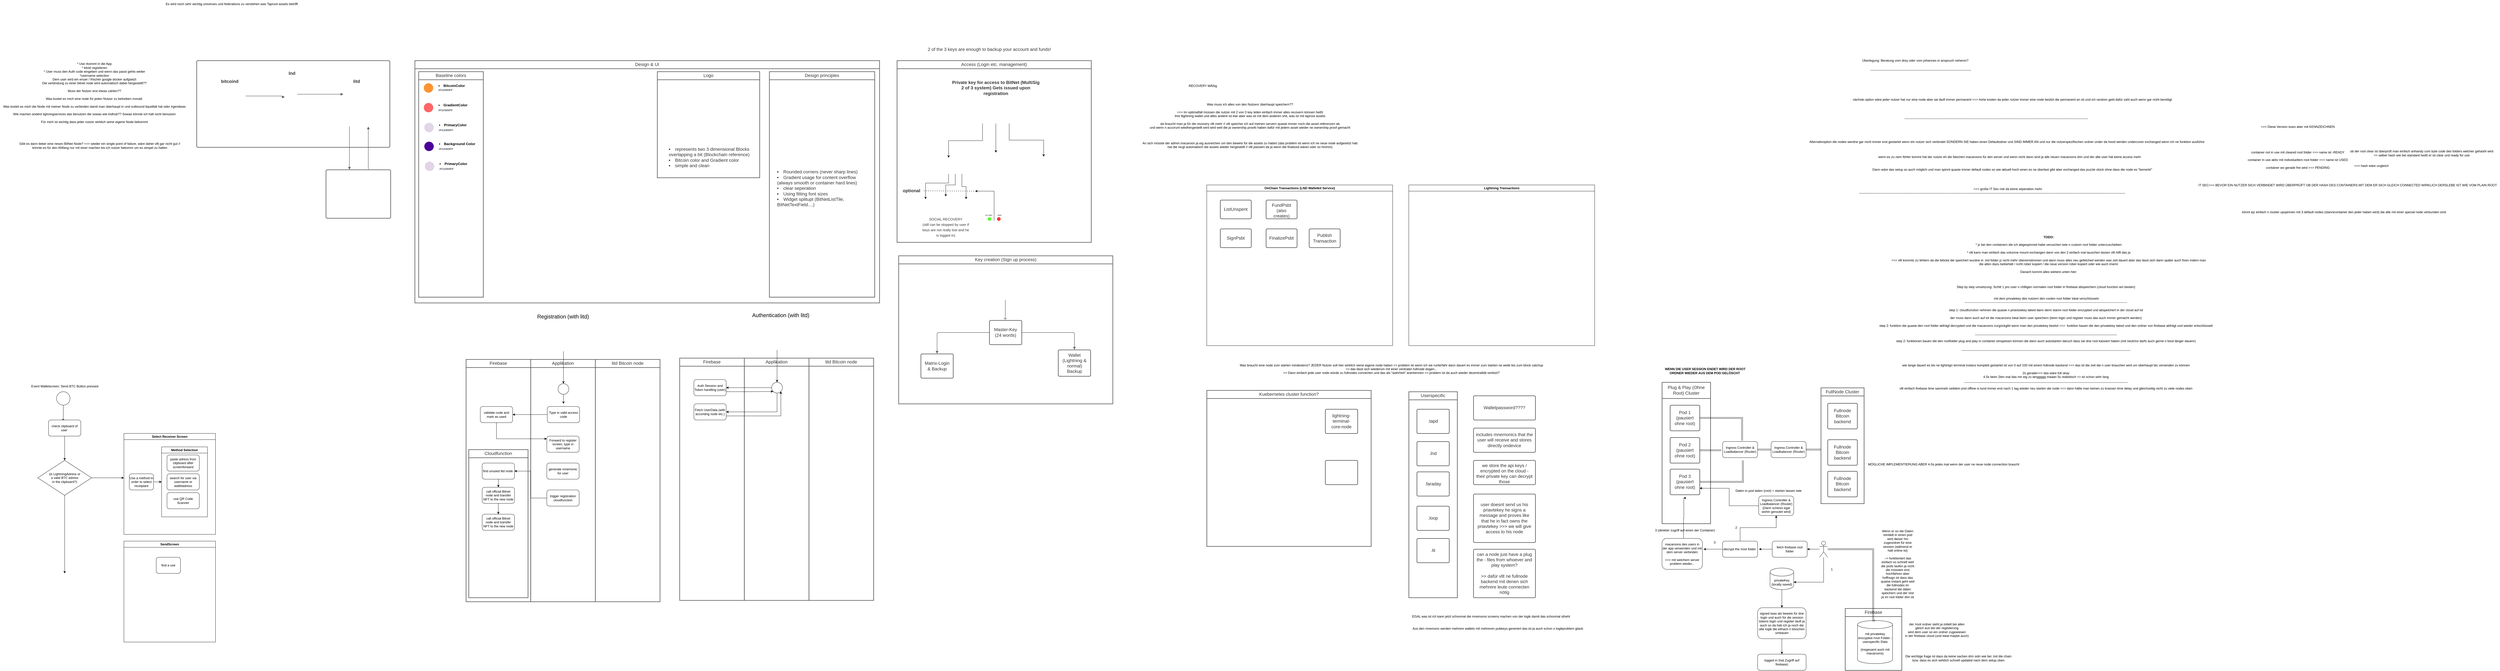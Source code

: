 <mxfile version="24.2.3" type="github">
  <diagram name="Seite-1" id="N_EaWLkp6oX0WocP8r3h">
    <mxGraphModel dx="4279" dy="3883" grid="1" gridSize="10" guides="1" tooltips="1" connect="1" arrows="1" fold="1" page="1" pageScale="1" pageWidth="827" pageHeight="1169" math="0" shadow="0">
      <root>
        <mxCell id="0" />
        <mxCell id="1" parent="0" />
        <mxCell id="IiCHIhFrDBEjQnNPdRvh-15" value="" style="fillColor=none;strokeColor=none;pointerEvents=0;fontStyle=0;html=1;whiteSpace=wrap;container=1;collapsible=0;childLayout=stackLayout;resizeParent=1;dropTarget=0;fontSize=13;spacing=0;strokeOpacity=100;rounded=1;absoluteArcSize=1;arcSize=9;strokeWidth=2.3;" parent="1" vertex="1">
          <mxGeometry x="1686" y="-770" width="795" height="550" as="geometry" />
        </mxCell>
        <mxCell id="IiCHIhFrDBEjQnNPdRvh-16" value="Key creation (Sign up process)" style="swimlane;html=1;whiteSpace=wrap;connectable=0;fontStyle=0;startSize=30;dropTarget=0;rounded=0;spacing=0;strokeColor=#5e5e5e;strokeOpacity=100;strokeWidth=2.3;container=1;pointerEvents=0;collapsible=0;recursiveResize=0;fontSize=16.7;fontColor=#333333;align=center;" parent="IiCHIhFrDBEjQnNPdRvh-15" vertex="1">
          <mxGeometry width="795" height="550" as="geometry" />
        </mxCell>
        <mxCell id="IiCHIhFrDBEjQnNPdRvh-17" value="" style="fillColor=none;strokeColor=none;pointerEvents=0;fontStyle=0;html=1;whiteSpace=wrap;container=1;collapsible=0;childLayout=stackLayout;resizeParent=1;dropTarget=0;fontSize=13;spacing=0;strokeOpacity=100;rounded=1;absoluteArcSize=1;arcSize=9;strokeWidth=2.3;" parent="1" vertex="1">
          <mxGeometry x="873" y="-390" width="720" height="900" as="geometry" />
        </mxCell>
        <mxCell id="IiCHIhFrDBEjQnNPdRvh-18" value="Firebase" style="swimlane;html=1;whiteSpace=wrap;connectable=0;fontStyle=0;startSize=30;dropTarget=0;rounded=0;spacing=0;strokeColor=#5e5e5e;strokeOpacity=100;strokeWidth=2.3;container=1;pointerEvents=0;collapsible=0;recursiveResize=0;fontSize=16.7;fontColor=#333333;align=center;" parent="IiCHIhFrDBEjQnNPdRvh-17" vertex="1">
          <mxGeometry width="240" height="900" as="geometry" />
        </mxCell>
        <mxCell id="IiCHIhFrDBEjQnNPdRvh-19" value="Applikation" style="swimlane;html=1;whiteSpace=wrap;connectable=0;fontStyle=0;startSize=30;dropTarget=0;rounded=0;spacing=0;strokeColor=#5e5e5e;strokeOpacity=100;strokeWidth=2.3;container=1;pointerEvents=0;collapsible=0;recursiveResize=0;fontSize=16.7;fontColor=#333333;align=center;" parent="IiCHIhFrDBEjQnNPdRvh-17" vertex="1">
          <mxGeometry x="240" width="240" height="900" as="geometry" />
        </mxCell>
        <mxCell id="IiCHIhFrDBEjQnNPdRvh-20" value="litd Bitcoin node" style="swimlane;html=1;whiteSpace=wrap;connectable=0;fontStyle=0;startSize=30;dropTarget=0;rounded=0;spacing=0;strokeColor=#5e5e5e;strokeOpacity=100;strokeWidth=2.3;container=1;pointerEvents=0;collapsible=0;recursiveResize=0;fontSize=16.7;fontColor=#333333;align=center;" parent="IiCHIhFrDBEjQnNPdRvh-17" vertex="1">
          <mxGeometry x="480" width="240" height="900" as="geometry" />
        </mxCell>
        <mxCell id="IiCHIhFrDBEjQnNPdRvh-21" value="" style="fillColor=none;strokeColor=none;pointerEvents=0;fontStyle=0;html=1;whiteSpace=wrap;container=1;collapsible=0;childLayout=stackLayout;resizeParent=1;dropTarget=0;fontSize=13;spacing=0;strokeOpacity=100;rounded=1;absoluteArcSize=1;arcSize=9;strokeWidth=2.3;" parent="1" vertex="1">
          <mxGeometry x="-110" y="-1495" width="1725" height="900" as="geometry" />
        </mxCell>
        <mxCell id="IiCHIhFrDBEjQnNPdRvh-22" value="Design &amp; UI" style="swimlane;html=1;whiteSpace=wrap;connectable=0;fontStyle=0;startSize=30;dropTarget=0;rounded=0;spacing=0;strokeColor=#5e5e5e;strokeOpacity=100;strokeWidth=2.3;container=1;pointerEvents=0;collapsible=0;recursiveResize=0;fontSize=16.7;fontColor=#333333;align=center;" parent="IiCHIhFrDBEjQnNPdRvh-21" vertex="1">
          <mxGeometry width="1725" height="900" as="geometry" />
        </mxCell>
        <mxCell id="IiCHIhFrDBEjQnNPdRvh-23" value="" style="fillColor=none;strokeColor=none;pointerEvents=0;fontStyle=0;html=1;whiteSpace=wrap;container=1;collapsible=0;childLayout=stackLayout;resizeParent=1;dropTarget=0;fontSize=13;spacing=0;strokeOpacity=100;rounded=1;absoluteArcSize=1;arcSize=9;strokeWidth=2.3;" parent="1" vertex="1">
          <mxGeometry x="1206" y="-1454" width="391.035" height="837.679" as="geometry" />
        </mxCell>
        <mxCell id="IiCHIhFrDBEjQnNPdRvh-24" value="Design principles" style="swimlane;html=1;whiteSpace=wrap;connectable=0;fontStyle=0;startSize=30;dropTarget=0;rounded=0;spacing=0;strokeColor=#5e5e5e;strokeOpacity=100;strokeWidth=2.3;container=1;pointerEvents=0;collapsible=0;recursiveResize=0;fontSize=16.7;fontColor=#333333;align=center;" parent="IiCHIhFrDBEjQnNPdRvh-23" vertex="1">
          <mxGeometry width="391.035" height="837.679" as="geometry" />
        </mxCell>
        <mxCell id="IiCHIhFrDBEjQnNPdRvh-25" value="" style="fillColor=none;strokeColor=none;pointerEvents=0;fontStyle=0;html=1;whiteSpace=wrap;container=1;collapsible=0;childLayout=stackLayout;resizeParent=1;dropTarget=0;fontSize=13;spacing=0;strokeOpacity=100;rounded=1;absoluteArcSize=1;arcSize=9;strokeWidth=2.3;" parent="1" vertex="1">
          <mxGeometry x="790" y="-1454" width="400" height="394" as="geometry" />
        </mxCell>
        <mxCell id="IiCHIhFrDBEjQnNPdRvh-26" value="Logo" style="swimlane;html=1;whiteSpace=wrap;connectable=0;fontStyle=0;startSize=30;dropTarget=0;rounded=0;spacing=0;strokeColor=#5e5e5e;strokeOpacity=100;strokeWidth=2.3;container=1;pointerEvents=0;collapsible=0;recursiveResize=0;fontSize=16.7;fontColor=#333333;align=center;" parent="IiCHIhFrDBEjQnNPdRvh-25" vertex="1">
          <mxGeometry width="380" height="394" as="geometry" />
        </mxCell>
        <mxCell id="IiCHIhFrDBEjQnNPdRvh-27" value="" style="fillColor=none;strokeColor=none;pointerEvents=0;fontStyle=0;html=1;whiteSpace=wrap;container=1;collapsible=0;childLayout=stackLayout;resizeParent=1;dropTarget=0;fontSize=13;spacing=0;strokeOpacity=100;rounded=1;absoluteArcSize=1;arcSize=9;strokeWidth=2.3;" parent="1" vertex="1">
          <mxGeometry x="-96" y="-1454" width="240" height="837.679" as="geometry" />
        </mxCell>
        <mxCell id="IiCHIhFrDBEjQnNPdRvh-28" value="Baseline colors" style="swimlane;html=1;whiteSpace=wrap;connectable=0;fontStyle=0;startSize=30;dropTarget=0;rounded=0;spacing=0;strokeColor=#5e5e5e;strokeOpacity=100;strokeWidth=2.3;container=1;pointerEvents=0;collapsible=0;recursiveResize=0;fontSize=16.7;fontColor=#333333;align=center;" parent="IiCHIhFrDBEjQnNPdRvh-27" vertex="1">
          <mxGeometry width="240" height="837.679" as="geometry" />
        </mxCell>
        <mxCell id="IiCHIhFrDBEjQnNPdRvh-29" value="" style="html=1;overflow=block;blockSpacing=1;whiteSpace=wrap;container=1;pointerEvents=0;collapsible=0;recursiveResize=0;fontSize=13;align=center;spacing=0;strokeColor=#5e5e5e;strokeOpacity=100;fillOpacity=0;rounded=1;absoluteArcSize=1;arcSize=9;fillColor=#000000;strokeWidth=2.3;lucidId=.XU2xWv1j90E;" parent="1" vertex="1">
          <mxGeometry x="-920" y="-1495" width="717" height="322" as="geometry" />
        </mxCell>
        <mxCell id="IiCHIhFrDBEjQnNPdRvh-71" value="" style="html=1;jettySize=18;whiteSpace=wrap;fontSize=13;strokeColor=#5E5E5E;strokeWidth=1.5;rounded=1;arcSize=12;edgeStyle=orthogonalEdgeStyle;startArrow=none;endArrow=block;endFill=1;lucidId=WYU2EWYAgsPZ;" parent="IiCHIhFrDBEjQnNPdRvh-29" edge="1">
          <mxGeometry width="100" height="100" relative="1" as="geometry">
            <Array as="points">
              <mxPoint x="567" y="405" />
            </Array>
            <mxPoint x="567" y="245" as="sourcePoint" />
            <mxPoint x="567" y="405" as="targetPoint" />
          </mxGeometry>
        </mxCell>
        <mxCell id="IiCHIhFrDBEjQnNPdRvh-30" value="" style="html=1;overflow=block;blockSpacing=1;whiteSpace=wrap;container=1;pointerEvents=0;collapsible=0;recursiveResize=0;fontSize=13;align=center;spacing=0;strokeColor=#5e5e5e;strokeOpacity=100;fillOpacity=0;rounded=1;absoluteArcSize=1;arcSize=9;fillColor=#000000;strokeWidth=2.3;lucidId=CYU2OlIVjOvU;" parent="1" vertex="1">
          <mxGeometry x="-440" y="-1089.5" width="240" height="180" as="geometry" />
        </mxCell>
        <mxCell id="IiCHIhFrDBEjQnNPdRvh-31" value="Master-Key (24 words)" style="html=1;overflow=block;blockSpacing=1;whiteSpace=wrap;fontSize=16.7;fontColor=#333333;align=center;spacing=9;strokeColor=#5e5e5e;strokeOpacity=100;rounded=1;absoluteArcSize=1;arcSize=9;strokeWidth=2.3;lucidId=x5IHWKZJCBiD;" parent="1" vertex="1">
          <mxGeometry x="2023" y="-530" width="120" height="90" as="geometry" />
        </mxCell>
        <mxCell id="IiCHIhFrDBEjQnNPdRvh-32" value="Matrix-Login &amp; Backup" style="html=1;overflow=block;blockSpacing=1;whiteSpace=wrap;fontSize=16.7;fontColor=#333333;align=center;spacing=9;strokeColor=#5e5e5e;strokeOpacity=100;rounded=1;absoluteArcSize=1;arcSize=9;strokeWidth=2.3;lucidId=v.IHd1tXFQHH;" parent="1" vertex="1">
          <mxGeometry x="1768.5" y="-405.5" width="120" height="90" as="geometry" />
        </mxCell>
        <mxCell id="IiCHIhFrDBEjQnNPdRvh-34" value="Wallet (Lightning &amp; normal) Backup" style="html=1;overflow=block;blockSpacing=1;whiteSpace=wrap;fontSize=16.7;fontColor=#333333;align=center;spacing=9;strokeColor=#5e5e5e;strokeOpacity=100;rounded=1;absoluteArcSize=1;arcSize=9;strokeWidth=2.3;lucidId=C.IHWlo9nYKE;" parent="1" vertex="1">
          <mxGeometry x="2278.5" y="-420.5" width="120" height="98" as="geometry" />
        </mxCell>
        <mxCell id="IiCHIhFrDBEjQnNPdRvh-35" value="" style="html=1;jettySize=18;whiteSpace=wrap;fontSize=13;strokeColor=#5E5E5E;strokeWidth=1.5;rounded=1;arcSize=12;edgeStyle=orthogonalEdgeStyle;startArrow=none;endArrow=block;endFill=1;exitX=1.009;exitY=0.5;exitPerimeter=0;entryX=0.5;entryY=-0.011;entryPerimeter=0;lucidId=J.IHNeflYJ9f;" parent="1" source="IiCHIhFrDBEjQnNPdRvh-31" target="IiCHIhFrDBEjQnNPdRvh-34" edge="1">
          <mxGeometry width="100" height="100" relative="1" as="geometry">
            <Array as="points" />
          </mxGeometry>
        </mxCell>
        <mxCell id="IiCHIhFrDBEjQnNPdRvh-36" value="" style="html=1;jettySize=18;whiteSpace=wrap;fontSize=13;strokeColor=#5E5E5E;strokeWidth=1.5;rounded=1;arcSize=12;edgeStyle=orthogonalEdgeStyle;startArrow=none;endArrow=block;endFill=1;exitX=-0.009;exitY=0.5;exitPerimeter=0;entryX=0.5;entryY=-0.012;entryPerimeter=0;lucidId=M.IHFy9f5vaA;" parent="1" source="IiCHIhFrDBEjQnNPdRvh-31" target="IiCHIhFrDBEjQnNPdRvh-32" edge="1">
          <mxGeometry width="100" height="100" relative="1" as="geometry">
            <Array as="points" />
          </mxGeometry>
        </mxCell>
        <mxCell id="IiCHIhFrDBEjQnNPdRvh-41" value="" style="html=1;overflow=block;blockSpacing=1;whiteSpace=wrap;shape=image;fontSize=13;spacing=0;strokeColor=none;strokeOpacity=100;strokeWidth=0;image=https://images.lucid.app/images/c7cd9f77-4021-427f-993d-ed9b9327b44a/content;imageAspect=0;lucidId=XcJHdH0yG-af;" parent="1" vertex="1">
          <mxGeometry x="2034" y="-470" width="99" height="60" as="geometry" />
        </mxCell>
        <mxCell id="IiCHIhFrDBEjQnNPdRvh-42" value="" style="html=1;overflow=block;blockSpacing=1;whiteSpace=wrap;shape=image;fontSize=13;spacing=0;strokeColor=none;strokeOpacity=100;strokeWidth=0;image=https://images.lucid.app/images/c7cd9f77-4021-427f-993d-ed9b9327b44a/content;imageAspect=0;lucidId=CdJHgt4bBKA7;" parent="1" vertex="1">
          <mxGeometry x="2260.5" y="-339.5" width="99" height="60" as="geometry" />
        </mxCell>
        <mxCell id="IiCHIhFrDBEjQnNPdRvh-44" value="" style="html=1;overflow=block;blockSpacing=1;whiteSpace=wrap;shape=image;fontSize=13;spacing=0;strokeColor=none;strokeOpacity=100;strokeWidth=0;image=https://images.lucid.app/images/c7cd9f77-4021-427f-993d-ed9b9327b44a/content;imageAspect=0;lucidId=UdJHVPpulDfj;" parent="1" vertex="1">
          <mxGeometry x="1753.5" y="-339.5" width="99" height="60" as="geometry" />
        </mxCell>
        <mxCell id="IiCHIhFrDBEjQnNPdRvh-46" value="" style="html=1;overflow=block;blockSpacing=1;whiteSpace=wrap;shape=image;fontSize=13;spacing=3.8;strokeColor=none;strokeOpacity=100;strokeWidth=0;image=https://images.lucid.app/images/bb708541-d75d-471f-a7f9-0906bae85a38/content;imageAspect=0;lucidId=AfJHi~NOvsix;" parent="1" vertex="1">
          <mxGeometry x="2034" y="-695" width="96" height="96" as="geometry" />
        </mxCell>
        <mxCell id="IiCHIhFrDBEjQnNPdRvh-47" value="" style="html=1;jettySize=18;whiteSpace=wrap;fontSize=13;strokeColor=#5E5E5E;strokeWidth=1.5;rounded=1;arcSize=12;edgeStyle=orthogonalEdgeStyle;startArrow=none;endArrow=ERone;endSize=10;exitX=0.5;exitY=0.922;exitPerimeter=0;entryX=0.488;entryY=-0.012;entryPerimeter=0;lucidId=IfJHXmRWQj9L;" parent="1" source="IiCHIhFrDBEjQnNPdRvh-46" target="IiCHIhFrDBEjQnNPdRvh-31" edge="1">
          <mxGeometry width="100" height="100" relative="1" as="geometry">
            <Array as="points" />
          </mxGeometry>
        </mxCell>
        <mxCell id="IiCHIhFrDBEjQnNPdRvh-49" value="" style="html=1;overflow=block;blockSpacing=1;whiteSpace=wrap;shape=image;fontSize=13;spacing=3.8;strokeColor=none;strokeOpacity=100;strokeWidth=0;image=https://images.lucid.app/images/820b5635-1ba1-4384-922f-1f95cb787413/content;imageAspect=0;lucidId=BgJHGyOs4isu;" parent="1" vertex="1">
          <mxGeometry x="2353.5" y="-339.5" width="60" height="60" as="geometry" />
        </mxCell>
        <mxCell id="IiCHIhFrDBEjQnNPdRvh-50" value="" style="html=1;overflow=block;blockSpacing=1;whiteSpace=wrap;shape=image;fontSize=13;spacing=3.8;strokeColor=none;strokeOpacity=100;strokeWidth=0;image=https://images.lucid.app/images/858cd119-af31-42ed-a8fb-b1b66281f69c/content;imageAspect=0;lucidId=6gJHjo4ciQ4W;" parent="1" vertex="1">
          <mxGeometry x="1828.5" y="-345.5" width="63" height="63" as="geometry" />
        </mxCell>
        <mxCell id="IiCHIhFrDBEjQnNPdRvh-51" value="" style="html=1;overflow=block;blockSpacing=1;whiteSpace=wrap;ellipse;fontSize=13;align=center;spacing=3.8;strokeOpacity=0;fillOpacity=100;rounded=1;absoluteArcSize=1;arcSize=9;fillColor=#fc9432;strokeWidth=2.3;lucidId=TnJHVzUbkMEM;" parent="1" vertex="1">
          <mxGeometry x="-77" y="-1411" width="35" height="35" as="geometry" />
        </mxCell>
        <mxCell id="IiCHIhFrDBEjQnNPdRvh-52" value="&lt;ul style=&quot;margin: 0px; padding-left: 10px; list-style-position: inside; list-style-type: disc; font-size: 17px;&quot;&gt;&lt;li style=&quot;text-align: left; color: rgb(51, 51, 51);&quot;&gt;&lt;span style=&quot;margin-left: 0px; margin-top: -2px;&quot;&gt;&lt;span style=&quot;color: rgb(51, 51, 51);&quot;&gt;&lt;font style=&quot;font-size: 17px;&quot;&gt;Rounded corners (never sharp lines)&lt;/font&gt;&lt;/span&gt;&lt;/span&gt;&lt;/li&gt;&lt;li style=&quot;text-align: left; color: rgb(51, 51, 51);&quot;&gt;&lt;span style=&quot;margin-left: 0px;margin-top: -2px;&quot;&gt;&lt;span style=&quot;color: rgb(51, 51, 51);&quot;&gt;&lt;font style=&quot;font-size: 17px;&quot;&gt;Gradient usage for content overflow (always smooth or container hard lines)&lt;/font&gt;&lt;/span&gt;&lt;/span&gt;&lt;/li&gt;&lt;li style=&quot;text-align: left; color: rgb(51, 51, 51);&quot;&gt;&lt;span style=&quot;margin-left: 0px;margin-top: -2px;&quot;&gt;&lt;span style=&quot;color: rgb(51, 51, 51);&quot;&gt;&lt;font style=&quot;font-size: 17px;&quot;&gt;clear seperation&lt;/font&gt;&lt;/span&gt;&lt;/span&gt;&lt;/li&gt;&lt;li style=&quot;text-align: left; color: rgb(51, 51, 51);&quot;&gt;&lt;span style=&quot;margin-left: 0px;margin-top: -2px;&quot;&gt;&lt;span style=&quot;color: rgb(51, 51, 51);&quot;&gt;&lt;font style=&quot;font-size: 17px;&quot;&gt;Using fitting font sizes&lt;/font&gt;&lt;/span&gt;&lt;/span&gt;&lt;/li&gt;&lt;li style=&quot;text-align: left; color: rgb(51, 51, 51);&quot;&gt;&lt;font style=&quot;font-size: 17px;&quot;&gt;Widget splitupt (BitNetListTile, BitNetTextField....)&lt;/font&gt;&lt;/li&gt;&lt;/ul&gt;" style="html=1;overflow=block;blockSpacing=1;whiteSpace=wrap;fontSize=13;spacing=3.8;strokeOpacity=0;fillOpacity=0;rounded=1;absoluteArcSize=1;arcSize=9;fillColor=#ffffff;strokeWidth=2.3;lucidId=qoJHLeN8Xqv6;" parent="1" vertex="1">
          <mxGeometry x="1222" y="-1411" width="358" height="781" as="geometry" />
        </mxCell>
        <mxCell id="IiCHIhFrDBEjQnNPdRvh-53" value="" style="html=1;overflow=block;blockSpacing=1;whiteSpace=wrap;shape=image;fontSize=13;spacing=0;strokeColor=none;strokeOpacity=100;strokeWidth=0;image=https://images.lucid.app/images/223ec5d6-5f12-4d5e-ac10-d174db6b12b8/content;imageAspect=0;lucidId=5YJH_C0Twbjn;" parent="1" vertex="1">
          <mxGeometry x="902.5" y="-1402" width="160" height="159" as="geometry" />
        </mxCell>
        <mxCell id="IiCHIhFrDBEjQnNPdRvh-54" value="&lt;ul style=&quot;margin: 0px; padding-left: 10px; list-style-position: inside; list-style-type: disc; font-size: 17px;&quot;&gt;&lt;li style=&quot;text-align: left; color: rgb(51, 51, 51);&quot;&gt;&lt;span style=&quot;margin-left: 0px;margin-top: -2px;&quot;&gt;&lt;span style=&quot;color: rgb(51, 51, 51);&quot;&gt;represents two 3 dimensional Blocks overlapping a bit (Blockchain reference)&lt;/span&gt;&lt;/span&gt;&lt;/li&gt;&lt;li style=&quot;text-align: left; color: rgb(51, 51, 51);&quot;&gt;&lt;span style=&quot;margin-left: 0px;margin-top: -2px;&quot;&gt;&lt;span style=&quot;color: rgb(51, 51, 51);&quot;&gt;Bitcoin color and Gradient color&lt;/span&gt;&lt;/span&gt;&lt;/li&gt;&lt;li style=&quot;text-align: left; color: rgb(51, 51, 51);&quot;&gt;&lt;span style=&quot;margin-left: 0px;margin-top: -2px;&quot;&gt;&lt;span style=&quot;color: rgb(51, 51, 51);&quot;&gt;simple and clean&lt;/span&gt;&lt;/span&gt;&lt;/li&gt;&lt;/ul&gt;" style="html=1;overflow=block;blockSpacing=1;whiteSpace=wrap;fontSize=13;spacing=3.8;strokeOpacity=0;fillOpacity=0;rounded=1;absoluteArcSize=1;arcSize=9;fillColor=#ffffff;strokeWidth=2.3;lucidId=5ZJHXDQKX6Da;" parent="1" vertex="1">
          <mxGeometry x="820" y="-1195" width="325" height="120" as="geometry" />
        </mxCell>
        <mxCell id="IiCHIhFrDBEjQnNPdRvh-55" value="&lt;ul style=&quot;margin: 0px; padding-left: 10px;list-style-position: inside; list-style-type:disc&quot;&gt;&lt;li style=&quot;text-align:left;font-size:13.3px;&quot;&gt;&lt;span style=&quot;margin-left: 0px;margin-top: -2px;&quot;&gt;&lt;span style=&quot;font-size:13.3px;font-weight: bold;&quot;&gt;BitcoinColor&lt;/span&gt;&lt;/span&gt;&lt;/li&gt;&lt;/ul&gt;" style="html=1;overflow=block;blockSpacing=1;whiteSpace=wrap;fontSize=13;spacing=3.8;strokeOpacity=0;fillOpacity=0;rounded=1;absoluteArcSize=1;arcSize=9;fillColor=#ffffff;strokeWidth=2.3;lucidId=N3JHbBI38Tmd;" parent="1" vertex="1">
          <mxGeometry x="-35" y="-1416" width="133" height="27" as="geometry" />
        </mxCell>
        <mxCell id="IiCHIhFrDBEjQnNPdRvh-56" value="#F2A900FF" style="html=1;overflow=block;blockSpacing=1;whiteSpace=wrap;fontSize=10;fontColor=#4c535d;fontStyle=1;align=left;spacing=3.8;strokeOpacity=0;fillOpacity=0;rounded=1;absoluteArcSize=1;arcSize=9;fillColor=#ffffff;strokeWidth=2.3;lucidId=s4JHToNQbdrr;" parent="1" vertex="1">
          <mxGeometry x="-26" y="-1395" width="60" height="18" as="geometry" />
        </mxCell>
        <mxCell id="IiCHIhFrDBEjQnNPdRvh-57" value="bitcoind" style="html=1;overflow=block;blockSpacing=1;whiteSpace=wrap;fontSize=16.7;fontColor=#333333;fontStyle=1;align=center;spacing=3.8;strokeOpacity=0;fillOpacity=0;rounded=1;absoluteArcSize=1;arcSize=9;fillColor=#ffffff;strokeWidth=2.3;lucidId=WSU2hdhYTswE;" parent="1" vertex="1">
          <mxGeometry x="-887" y="-1440" width="180" height="45" as="geometry" />
        </mxCell>
        <mxCell id="IiCHIhFrDBEjQnNPdRvh-58" value="lnd" style="html=1;overflow=block;blockSpacing=1;whiteSpace=wrap;fontSize=16.7;fontColor=#333333;fontStyle=1;align=center;spacing=3.8;strokeOpacity=0;fillOpacity=0;rounded=1;absoluteArcSize=1;arcSize=9;fillColor=#ffffff;strokeWidth=2.3;lucidId=5SU2u-8zMdTJ;" parent="1" vertex="1">
          <mxGeometry x="-656" y="-1470" width="180" height="45" as="geometry" />
        </mxCell>
        <mxCell id="IiCHIhFrDBEjQnNPdRvh-59" value="litd" style="html=1;overflow=block;blockSpacing=1;whiteSpace=wrap;fontSize=16.7;fontColor=#333333;fontStyle=1;align=center;spacing=3.8;strokeOpacity=0;fillOpacity=0;rounded=1;absoluteArcSize=1;arcSize=9;fillColor=#ffffff;strokeWidth=2.3;lucidId=.SU2dgPQukBL;" parent="1" vertex="1">
          <mxGeometry x="-416" y="-1440" width="180" height="45" as="geometry" />
        </mxCell>
        <mxCell id="IiCHIhFrDBEjQnNPdRvh-60" value="" style="html=1;overflow=block;blockSpacing=1;whiteSpace=wrap;shape=image;fontSize=13;spacing=3.8;strokeColor=none;strokeOpacity=100;strokeWidth=0;image=https://images.lucid.app/images/e759be37-63e5-43bb-bd86-2a0ed5d30f26/content;imageAspect=0;lucidId=YTU2GQ_Bp7c4;" parent="1" vertex="1">
          <mxGeometry x="-860" y="-1392" width="49" height="56" as="geometry" />
        </mxCell>
        <mxCell id="IiCHIhFrDBEjQnNPdRvh-61" value="" style="html=1;overflow=block;blockSpacing=1;whiteSpace=wrap;shape=image;fontSize=13;spacing=3.8;strokeColor=none;strokeOpacity=100;strokeWidth=0;image=https://images.lucid.app/images/e759be37-63e5-43bb-bd86-2a0ed5d30f26/content;imageAspect=0;lucidId=1TU2mJJrrxL9;" parent="1" vertex="1">
          <mxGeometry x="-788" y="-1392" width="50" height="57" as="geometry" />
        </mxCell>
        <mxCell id="IiCHIhFrDBEjQnNPdRvh-62" value="" style="html=1;overflow=block;blockSpacing=1;whiteSpace=wrap;shape=image;fontSize=13;spacing=3.8;strokeColor=none;strokeOpacity=100;strokeWidth=0;image=https://images.lucid.app/images/5fb519bb-65a7-431e-8429-e279be347d3a/content;imageAspect=0;lucidId=jUU2UTSrJpp6;" parent="1" vertex="1">
          <mxGeometry x="-822" y="-1381" width="44" height="44" as="geometry" />
        </mxCell>
        <mxCell id="IiCHIhFrDBEjQnNPdRvh-63" value="" style="html=1;overflow=block;blockSpacing=1;whiteSpace=wrap;shape=image;fontSize=13;spacing=3.8;strokeColor=none;strokeOpacity=100;strokeWidth=0;image=https://images.lucid.app/images/d1c094db-1e35-4c8b-bb29-66a682d52992/content;imageAspect=0;lucidId=BUU23CmbA.6O;" parent="1" vertex="1">
          <mxGeometry x="-606" y="-1399" width="71" height="71" as="geometry" />
        </mxCell>
        <mxCell id="IiCHIhFrDBEjQnNPdRvh-64" value="" style="html=1;overflow=block;blockSpacing=1;whiteSpace=wrap;shape=image;fontSize=13;spacing=3.8;strokeColor=none;strokeOpacity=100;strokeWidth=0;image=https://images.lucid.app/images/d1c094db-1e35-4c8b-bb29-66a682d52992/content;imageAspect=0;lucidId=IUU27XV4wUC-;" parent="1" vertex="1">
          <mxGeometry x="-392" y="-1399" width="65" height="65" as="geometry" />
        </mxCell>
        <mxCell id="IiCHIhFrDBEjQnNPdRvh-65" value="" style="html=1;overflow=block;blockSpacing=1;whiteSpace=wrap;shape=image;fontSize=13;spacing=3.8;strokeColor=none;strokeOpacity=100;strokeWidth=0;image=https://images.lucid.app/images/41b9b656-e564-46f4-8cee-764f0cdb9eb2/content;imageAspect=0;lucidId=tVU2.aHS7LmI;" parent="1" vertex="1">
          <mxGeometry x="-327" y="-1402" width="68" height="68" as="geometry" />
        </mxCell>
        <mxCell id="IiCHIhFrDBEjQnNPdRvh-66" value="" style="html=1;overflow=block;blockSpacing=1;whiteSpace=wrap;shape=image;fontSize=13;spacing=3.8;strokeColor=none;strokeOpacity=100;strokeWidth=0;image=https://images.lucid.app/images/c5a857db-5596-4f3b-9a6b-aa3d6d18669b/content;imageAspect=0;lucidId=GVU2WR_0.xxT;" parent="1" vertex="1">
          <mxGeometry x="-350" y="-1344" width="60" height="60" as="geometry" />
        </mxCell>
        <mxCell id="IiCHIhFrDBEjQnNPdRvh-67" value="" style="html=1;jettySize=18;whiteSpace=wrap;fontSize=13;strokeColor=#5E5E5E;strokeWidth=1.5;rounded=1;arcSize=12;edgeStyle=orthogonalEdgeStyle;startArrow=none;endArrow=block;endFill=1;exitX=0.836;exitY=0.406;exitPerimeter=0;entryX=0.25;entryY=0.444;entryPerimeter=0;lucidId=KWU2-npWWVvW;" parent="1" source="IiCHIhFrDBEjQnNPdRvh-63" target="IiCHIhFrDBEjQnNPdRvh-64" edge="1">
          <mxGeometry width="100" height="100" relative="1" as="geometry">
            <Array as="points" />
          </mxGeometry>
        </mxCell>
        <mxCell id="IiCHIhFrDBEjQnNPdRvh-68" value="" style="html=1;jettySize=18;whiteSpace=wrap;fontSize=13;strokeColor=#5E5E5E;strokeWidth=1.5;rounded=1;arcSize=12;edgeStyle=orthogonalEdgeStyle;startArrow=none;endArrow=block;endFill=1;exitX=1;exitY=0.498;exitPerimeter=0;lucidId=WWU2hzAbyPQO;" parent="1" source="IiCHIhFrDBEjQnNPdRvh-61" edge="1">
          <mxGeometry width="100" height="100" relative="1" as="geometry">
            <Array as="points">
              <mxPoint x="-603" y="-1364" />
              <mxPoint x="-603" y="-1360" />
            </Array>
            <mxPoint x="-593" y="-1360" as="targetPoint" />
          </mxGeometry>
        </mxCell>
        <mxCell id="IiCHIhFrDBEjQnNPdRvh-69" value="" style="html=1;overflow=block;blockSpacing=1;whiteSpace=wrap;shape=image;fontSize=13;spacing=3.8;strokeColor=none;strokeOpacity=100;strokeWidth=0;image=https://images.lucid.app/images/f152f6a4-48af-48eb-98b7-ee27c919694c/content;imageAspect=0;lucidId=WXU2AShP9F-z;" parent="1" vertex="1">
          <mxGeometry x="-416" y="-1047.5" width="96" height="96" as="geometry" />
        </mxCell>
        <mxCell id="IiCHIhFrDBEjQnNPdRvh-70" value="" style="html=1;overflow=block;blockSpacing=1;whiteSpace=wrap;shape=image;fontSize=13;spacing=3.8;strokeColor=none;strokeOpacity=100;strokeWidth=0;image=https://images.lucid.app/images/0b97aa34-6e5b-48fb-8032-8750b7301cc6/content;imageAspect=0;lucidId=ZXU2~le9xUPG;" parent="1" vertex="1">
          <mxGeometry x="-321" y="-1047.5" width="96" height="96" as="geometry" />
        </mxCell>
        <mxCell id="IiCHIhFrDBEjQnNPdRvh-72" value="" style="html=1;jettySize=18;whiteSpace=wrap;fontSize=13;strokeColor=#5E5E5E;strokeWidth=1.5;rounded=1;arcSize=12;edgeStyle=orthogonalEdgeStyle;startArrow=block;startFill=1;endArrow=none;lucidId=dZU2chS83VT.;" parent="1" edge="1">
          <mxGeometry width="100" height="100" relative="1" as="geometry">
            <Array as="points">
              <mxPoint x="-283" y="-1250" />
              <mxPoint x="-283" y="-1091" />
            </Array>
            <mxPoint x="-283" y="-1250" as="sourcePoint" />
            <mxPoint x="-283" y="-1090" as="targetPoint" />
          </mxGeometry>
        </mxCell>
        <mxCell id="IiCHIhFrDBEjQnNPdRvh-73" value="Private key for access to BitNet (MultiSig 2 of 3 system) Gets issued upon registration" style="html=1;overflow=block;blockSpacing=1;whiteSpace=wrap;fontSize=16.7;fontColor=#333333;fontStyle=1;align=center;spacing=3.8;strokeOpacity=0;fillOpacity=0;rounded=1;absoluteArcSize=1;arcSize=9;fillColor=#ffffff;strokeWidth=2.3;lucidId=rMa3INvS4URN;" parent="1" vertex="1">
          <mxGeometry x="1877.03" y="-1427.5" width="340" height="68" as="geometry" />
        </mxCell>
        <mxCell id="IiCHIhFrDBEjQnNPdRvh-75" value="" style="html=1;overflow=block;blockSpacing=1;whiteSpace=wrap;shape=image;fontSize=13;spacing=0;strokeColor=none;strokeOpacity=100;strokeWidth=0;image=https://images.lucid.app/images/c7cd9f77-4021-427f-993d-ed9b9327b44a/content;imageAspect=0;lucidId=MNa3l7Skcpmk;" parent="1" vertex="1">
          <mxGeometry x="1999.01" y="-1134" width="99" height="60" as="geometry" />
        </mxCell>
        <mxCell id="IiCHIhFrDBEjQnNPdRvh-76" value="" style="html=1;overflow=block;blockSpacing=1;whiteSpace=wrap;shape=image;fontSize=13;spacing=0;strokeColor=none;strokeOpacity=100;strokeWidth=0;image=https://images.lucid.app/images/c7cd9f77-4021-427f-993d-ed9b9327b44a/content;imageAspect=0;lucidId=0Na34lcufQWz;" parent="1" vertex="1">
          <mxGeometry x="2175.01" y="-1138" width="99" height="60" as="geometry" />
        </mxCell>
        <mxCell id="IiCHIhFrDBEjQnNPdRvh-78" value="" style="html=1;overflow=block;blockSpacing=1;whiteSpace=wrap;shape=image;fontSize=13;spacing=3.8;strokeColor=none;strokeOpacity=100;strokeWidth=0;image=https://images.lucid.app/images/f152f6a4-48af-48eb-98b7-ee27c919694c/content;imageAspect=0;lucidId=uOa3z8~U84-R;" parent="1" vertex="1">
          <mxGeometry x="1807.01" y="-1098" width="52" height="52" as="geometry" />
        </mxCell>
        <mxCell id="IiCHIhFrDBEjQnNPdRvh-79" value="" style="html=1;overflow=block;blockSpacing=1;whiteSpace=wrap;shape=image;fontSize=13;spacing=3.8;strokeColor=none;strokeOpacity=100;strokeWidth=0;image=https://images.lucid.app/images/94abab54-f691-4a60-9798-4cd45cae841b/content;imageAspect=0;lucidId=VPa3fKwvR7I9;" parent="1" vertex="1">
          <mxGeometry x="1993.01" y="-1098" width="53" height="53" as="geometry" />
        </mxCell>
        <mxCell id="IiCHIhFrDBEjQnNPdRvh-80" value="" style="html=1;overflow=block;blockSpacing=1;whiteSpace=wrap;shape=image;fontSize=13;spacing=3.8;strokeColor=none;strokeOpacity=100;strokeWidth=0;image=https://images.lucid.app/images/1156fc52-a99d-433f-8957-800b604f9140/content;imageAspect=0;lucidId=-Pa3B~LVKyoT;" parent="1" vertex="1">
          <mxGeometry x="2161.01" y="-1103" width="62" height="62" as="geometry" />
        </mxCell>
        <mxCell id="IiCHIhFrDBEjQnNPdRvh-81" value="" style="html=1;overflow=block;blockSpacing=1;whiteSpace=wrap;shape=image;fontSize=13;spacing=3.8;strokeColor=none;strokeOpacity=100;strokeWidth=0;image=https://images.lucid.app/images/58c529fc-efd2-4092-83ec-b39da39dfd24/content;imageAspect=0;lucidId=qQa33.95SpPk;" parent="1" vertex="1">
          <mxGeometry x="1761.54" y="-980" width="50" height="50" as="geometry" />
        </mxCell>
        <mxCell id="IiCHIhFrDBEjQnNPdRvh-82" value="" style="html=1;overflow=block;blockSpacing=1;whiteSpace=wrap;shape=image;fontSize=13;spacing=3.8;strokeColor=none;strokeOpacity=100;strokeWidth=0;image=https://images.lucid.app/images/58c529fc-efd2-4092-83ec-b39da39dfd24/content;imageAspect=0;lucidId=wQa3q5G8tOYp;" parent="1" vertex="1">
          <mxGeometry x="1836.54" y="-980" width="48" height="48" as="geometry" />
        </mxCell>
        <mxCell id="IiCHIhFrDBEjQnNPdRvh-94" style="edgeStyle=orthogonalEdgeStyle;rounded=0;orthogonalLoop=1;jettySize=auto;html=1;" parent="1" source="IiCHIhFrDBEjQnNPdRvh-87" edge="1">
          <mxGeometry relative="1" as="geometry">
            <mxPoint x="2047" y="-1153" as="targetPoint" />
          </mxGeometry>
        </mxCell>
        <mxCell id="IiCHIhFrDBEjQnNPdRvh-95" style="edgeStyle=orthogonalEdgeStyle;rounded=0;orthogonalLoop=1;jettySize=auto;html=1;exitX=1;exitY=1;exitDx=0;exitDy=0;" parent="1" source="IiCHIhFrDBEjQnNPdRvh-87" target="IiCHIhFrDBEjQnNPdRvh-76" edge="1">
          <mxGeometry relative="1" as="geometry" />
        </mxCell>
        <mxCell id="IiCHIhFrDBEjQnNPdRvh-96" style="edgeStyle=orthogonalEdgeStyle;rounded=0;orthogonalLoop=1;jettySize=auto;html=1;exitX=0;exitY=1;exitDx=0;exitDy=0;" parent="1" source="IiCHIhFrDBEjQnNPdRvh-87" target="IiCHIhFrDBEjQnNPdRvh-89" edge="1">
          <mxGeometry relative="1" as="geometry" />
        </mxCell>
        <mxCell id="IiCHIhFrDBEjQnNPdRvh-87" value="" style="html=1;overflow=block;blockSpacing=1;whiteSpace=wrap;shape=image;fontSize=13;spacing=0;strokeColor=none;strokeOpacity=100;strokeWidth=0;image=https://images.lucid.app/images/c7cd9f77-4021-427f-993d-ed9b9327b44a/content;imageAspect=0;lucidId=KNa3qMqtXunB;" parent="1" vertex="1">
          <mxGeometry x="1997.53" y="-1321" width="99" height="60" as="geometry" />
        </mxCell>
        <mxCell id="IiCHIhFrDBEjQnNPdRvh-88" value="" style="html=1;overflow=block;blockSpacing=1;whiteSpace=wrap;shape=image;fontSize=13;spacing=3.8;strokeColor=none;strokeOpacity=100;strokeWidth=0;image=https://images.lucid.app/images/58c529fc-efd2-4092-83ec-b39da39dfd24/content;imageAspect=0;lucidId=wQa3q5G8tOYp;" parent="1" vertex="1">
          <mxGeometry x="1912.54" y="-980" width="48" height="48" as="geometry" />
        </mxCell>
        <mxCell id="IiCHIhFrDBEjQnNPdRvh-99" style="edgeStyle=orthogonalEdgeStyle;rounded=0;orthogonalLoop=1;jettySize=auto;html=1;exitX=0.5;exitY=1;exitDx=0;exitDy=0;" parent="1" source="IiCHIhFrDBEjQnNPdRvh-89" target="IiCHIhFrDBEjQnNPdRvh-81" edge="1">
          <mxGeometry relative="1" as="geometry">
            <Array as="points">
              <mxPoint x="1872" y="-1040" />
              <mxPoint x="1786" y="-1040" />
            </Array>
          </mxGeometry>
        </mxCell>
        <mxCell id="IiCHIhFrDBEjQnNPdRvh-100" style="edgeStyle=orthogonalEdgeStyle;rounded=0;orthogonalLoop=1;jettySize=auto;html=1;exitX=0.75;exitY=1;exitDx=0;exitDy=0;" parent="1" source="IiCHIhFrDBEjQnNPdRvh-89" edge="1">
          <mxGeometry relative="1" as="geometry">
            <mxPoint x="1861" y="-990" as="targetPoint" />
            <Array as="points">
              <mxPoint x="1896" y="-1033" />
              <mxPoint x="1861" y="-1033" />
            </Array>
          </mxGeometry>
        </mxCell>
        <mxCell id="IiCHIhFrDBEjQnNPdRvh-101" style="edgeStyle=orthogonalEdgeStyle;rounded=0;orthogonalLoop=1;jettySize=auto;html=1;exitX=1;exitY=1;exitDx=0;exitDy=0;entryX=0.5;entryY=0;entryDx=0;entryDy=0;" parent="1" source="IiCHIhFrDBEjQnNPdRvh-89" target="IiCHIhFrDBEjQnNPdRvh-88" edge="1">
          <mxGeometry relative="1" as="geometry" />
        </mxCell>
        <mxCell id="IiCHIhFrDBEjQnNPdRvh-89" value="" style="html=1;overflow=block;blockSpacing=1;whiteSpace=wrap;shape=image;fontSize=13;spacing=0;strokeColor=none;strokeOpacity=100;strokeWidth=0;image=https://images.lucid.app/images/c7cd9f77-4021-427f-993d-ed9b9327b44a/content;imageAspect=0;lucidId=KNa3qMqtXunB;" parent="1" vertex="1">
          <mxGeometry x="1822.01" y="-1134" width="99" height="60" as="geometry" />
        </mxCell>
        <mxCell id="IiCHIhFrDBEjQnNPdRvh-90" value="Access (Login etc. management)" style="swimlane;html=1;whiteSpace=wrap;connectable=0;fontStyle=0;startSize=30;dropTarget=0;rounded=0;spacing=0;strokeColor=#5e5e5e;strokeOpacity=100;strokeWidth=2.3;container=1;pointerEvents=0;collapsible=0;recursiveResize=0;fontSize=16.7;fontColor=#333333;align=center;" parent="1" vertex="1">
          <mxGeometry x="1680" y="-1495" width="721.03" height="675" as="geometry" />
        </mxCell>
        <mxCell id="IiCHIhFrDBEjQnNPdRvh-91" value="" style="html=1;overflow=block;blockSpacing=1;whiteSpace=wrap;shape=image;fontSize=13;spacing=0;strokeColor=none;strokeOpacity=100;strokeWidth=0;image=https://images.lucid.app/images/c7cd9f77-4021-427f-993d-ed9b9327b44a/content;imageAspect=0;lucidId=KNa3qMqtXunB;" parent="1" vertex="1">
          <mxGeometry x="1791.51" y="-957" width="39.97" height="25" as="geometry" />
        </mxCell>
        <mxCell id="IiCHIhFrDBEjQnNPdRvh-92" value="" style="html=1;overflow=block;blockSpacing=1;whiteSpace=wrap;shape=image;fontSize=13;spacing=0;strokeColor=none;strokeOpacity=100;strokeWidth=0;image=https://images.lucid.app/images/c7cd9f77-4021-427f-993d-ed9b9327b44a/content;imageAspect=0;lucidId=KNa3qMqtXunB;" parent="1" vertex="1">
          <mxGeometry x="1865.57" y="-957" width="39.97" height="25" as="geometry" />
        </mxCell>
        <mxCell id="IiCHIhFrDBEjQnNPdRvh-93" value="" style="html=1;overflow=block;blockSpacing=1;whiteSpace=wrap;shape=image;fontSize=13;spacing=0;strokeColor=none;strokeOpacity=100;strokeWidth=0;image=https://images.lucid.app/images/c7cd9f77-4021-427f-993d-ed9b9327b44a/content;imageAspect=0;lucidId=KNa3qMqtXunB;" parent="1" vertex="1">
          <mxGeometry x="1941.51" y="-957" width="39.97" height="25" as="geometry" />
        </mxCell>
        <mxCell id="IiCHIhFrDBEjQnNPdRvh-102" value="" style="html=1;overflow=block;blockSpacing=1;whiteSpace=wrap;shape=image;fontSize=13;spacing=0;strokeColor=none;strokeOpacity=100;strokeWidth=0;image=https://images.lucid.app/images/223ec5d6-5f12-4d5e-ac10-d174db6b12b8/content;imageAspect=0;lucidId=5YJH_C0Twbjn;" parent="1" vertex="1">
          <mxGeometry x="2200" y="-1074" width="40" height="41" as="geometry" />
        </mxCell>
        <mxCell id="IiCHIhFrDBEjQnNPdRvh-103" value="2 of the 3 keys are enough to backup your account and funds!" style="html=1;overflow=block;blockSpacing=1;whiteSpace=wrap;fontSize=16.7;fontColor=#333333;fontStyle=0;align=center;spacing=3.8;strokeOpacity=0;fillOpacity=0;rounded=1;absoluteArcSize=1;arcSize=9;fillColor=#ffffff;strokeWidth=2.3;lucidId=rMa3INvS4URN;" parent="1" vertex="1">
          <mxGeometry x="1718.26" y="-1570" width="610" height="68" as="geometry" />
        </mxCell>
        <mxCell id="IiCHIhFrDBEjQnNPdRvh-104" value="" style="html=1;overflow=block;blockSpacing=1;whiteSpace=wrap;ellipse;fontSize=13;align=center;spacing=3.8;strokeOpacity=0;fillOpacity=100;rounded=1;absoluteArcSize=1;arcSize=9;fillColor=#FF6666;strokeWidth=2.3;lucidId=TnJHVzUbkMEM;" parent="1" vertex="1">
          <mxGeometry x="-77" y="-1338" width="35" height="35" as="geometry" />
        </mxCell>
        <mxCell id="IiCHIhFrDBEjQnNPdRvh-107" value="" style="endArrow=none;dashed=1;html=1;dashPattern=1 3;strokeWidth=2;rounded=0;" parent="1" edge="1">
          <mxGeometry width="50" height="50" relative="1" as="geometry">
            <mxPoint x="1780" y="-1011.29" as="sourcePoint" />
            <mxPoint x="1970" y="-1010" as="targetPoint" />
          </mxGeometry>
        </mxCell>
        <mxCell id="IiCHIhFrDBEjQnNPdRvh-108" value="optional" style="html=1;overflow=block;blockSpacing=1;whiteSpace=wrap;fontSize=16.7;fontColor=#333333;fontStyle=1;align=center;spacing=3.8;strokeOpacity=0;fillOpacity=0;rounded=1;absoluteArcSize=1;arcSize=9;fillColor=#ffffff;strokeWidth=2.3;lucidId=rMa3INvS4URN;" parent="1" vertex="1">
          <mxGeometry x="1637.02" y="-1045" width="194.46" height="68" as="geometry" />
        </mxCell>
        <mxCell id="IiCHIhFrDBEjQnNPdRvh-109" value="" style="html=1;overflow=block;blockSpacing=1;whiteSpace=wrap;shape=image;fontSize=13;spacing=3.8;strokeColor=none;strokeOpacity=100;strokeWidth=0;image=https://images.lucid.app/images/f152f6a4-48af-48eb-98b7-ee27c919694c/content;imageAspect=0;lucidId=uOa3z8~U84-R;" parent="1" vertex="1">
          <mxGeometry x="1750" y="-958" width="20" height="27" as="geometry" />
        </mxCell>
        <mxCell id="IiCHIhFrDBEjQnNPdRvh-110" value="" style="html=1;overflow=block;blockSpacing=1;whiteSpace=wrap;shape=image;fontSize=13;spacing=3.8;strokeColor=none;strokeOpacity=100;strokeWidth=0;image=https://images.lucid.app/images/f152f6a4-48af-48eb-98b7-ee27c919694c/content;imageAspect=0;lucidId=uOa3z8~U84-R;" parent="1" vertex="1">
          <mxGeometry x="1830" y="-959" width="20" height="27" as="geometry" />
        </mxCell>
        <mxCell id="IiCHIhFrDBEjQnNPdRvh-111" value="" style="html=1;overflow=block;blockSpacing=1;whiteSpace=wrap;shape=image;fontSize=13;spacing=3.8;strokeColor=none;strokeOpacity=100;strokeWidth=0;image=https://images.lucid.app/images/f152f6a4-48af-48eb-98b7-ee27c919694c/content;imageAspect=0;lucidId=uOa3z8~U84-R;" parent="1" vertex="1">
          <mxGeometry x="1905.54" y="-959" width="20" height="27" as="geometry" />
        </mxCell>
        <mxCell id="IiCHIhFrDBEjQnNPdRvh-112" value="&lt;span style=&quot;font-weight: normal; font-size: 13px;&quot;&gt;SOCIAL RECOVERY&lt;br&gt;(still can be stopped by user if keys are not really lost and he is logged in)&lt;/span&gt;" style="html=1;overflow=block;blockSpacing=1;whiteSpace=wrap;fontSize=16.7;fontColor=#333333;fontStyle=1;align=center;spacing=3.8;strokeOpacity=0;fillOpacity=0;rounded=1;absoluteArcSize=1;arcSize=9;fillColor=#ffffff;strokeWidth=2.3;lucidId=rMa3INvS4URN;" parent="1" vertex="1">
          <mxGeometry x="1770" y="-920" width="182.47" height="68" as="geometry" />
        </mxCell>
        <mxCell id="IiCHIhFrDBEjQnNPdRvh-117" style="edgeStyle=orthogonalEdgeStyle;rounded=0;orthogonalLoop=1;jettySize=auto;html=1;exitX=0.5;exitY=0;exitDx=0;exitDy=0;" parent="1" source="IiCHIhFrDBEjQnNPdRvh-113" edge="1">
          <mxGeometry relative="1" as="geometry">
            <mxPoint x="1970" y="-1010" as="targetPoint" />
            <Array as="points">
              <mxPoint x="2041" y="-1010" />
            </Array>
          </mxGeometry>
        </mxCell>
        <mxCell id="IiCHIhFrDBEjQnNPdRvh-113" value="" style="html=1;overflow=block;blockSpacing=1;whiteSpace=wrap;shape=image;fontSize=13;spacing=3.8;strokeColor=none;strokeOpacity=100;strokeWidth=0;image=https://images.lucid.app/images/58c529fc-efd2-4092-83ec-b39da39dfd24/content;imageAspect=0;lucidId=wQa3q5G8tOYp;" parent="1" vertex="1">
          <mxGeometry x="2016.51" y="-900" width="48" height="48" as="geometry" />
        </mxCell>
        <mxCell id="IiCHIhFrDBEjQnNPdRvh-114" value="" style="html=1;overflow=block;blockSpacing=1;whiteSpace=wrap;ellipse;fontSize=13;align=center;spacing=3.8;strokeOpacity=0;fillOpacity=100;rounded=1;absoluteArcSize=1;arcSize=9;fillColor=#5dfc31;strokeWidth=2.3;lucidId=TnJHVzUbkMEM;" parent="1" vertex="1">
          <mxGeometry x="2016.51" y="-913.5" width="13.49" height="13.5" as="geometry" />
        </mxCell>
        <mxCell id="IiCHIhFrDBEjQnNPdRvh-115" value="" style="html=1;overflow=block;blockSpacing=1;whiteSpace=wrap;ellipse;fontSize=13;align=center;spacing=3.8;strokeOpacity=0;fillOpacity=100;rounded=1;absoluteArcSize=1;arcSize=9;fillColor=#FF3333;strokeWidth=2.3;lucidId=TnJHVzUbkMEM;strokeColor=#b85450;" parent="1" vertex="1">
          <mxGeometry x="2051.02" y="-913.5" width="13.49" height="13.5" as="geometry" />
        </mxCell>
        <mxCell id="IiCHIhFrDBEjQnNPdRvh-119" value="&lt;span style=&quot;font-size: 8px; font-weight: 400;&quot;&gt;veto&lt;/span&gt;" style="html=1;overflow=block;blockSpacing=1;whiteSpace=wrap;fontSize=16.7;fontColor=#333333;fontStyle=1;align=center;spacing=3.8;strokeOpacity=0;fillOpacity=0;rounded=1;absoluteArcSize=1;arcSize=9;fillColor=#ffffff;strokeWidth=2.3;lucidId=rMa3INvS4URN;" parent="1" vertex="1">
          <mxGeometry x="2030" y="-937" width="60.99" height="20" as="geometry" />
        </mxCell>
        <mxCell id="IiCHIhFrDBEjQnNPdRvh-120" value="&lt;span style=&quot;font-size: 8px; font-weight: 400;&quot;&gt;no veto&lt;/span&gt;" style="html=1;overflow=block;blockSpacing=1;whiteSpace=wrap;fontSize=16.7;fontColor=#333333;fontStyle=1;align=center;spacing=3.8;strokeOpacity=0;fillOpacity=0;rounded=1;absoluteArcSize=1;arcSize=9;fillColor=#ffffff;strokeWidth=2.3;lucidId=rMa3INvS4URN;" parent="1" vertex="1">
          <mxGeometry x="1990.03" y="-937" width="60.99" height="20" as="geometry" />
        </mxCell>
        <mxCell id="IiCHIhFrDBEjQnNPdRvh-121" value="" style="shape=image;html=1;verticalAlign=top;verticalLabelPosition=bottom;labelBackgroundColor=#ffffff;imageAspect=0;aspect=fixed;image=https://cdn0.iconfinder.com/data/icons/phosphor-fill-vol-3/256/number-circle-one-fill-128.png" parent="1" vertex="1">
          <mxGeometry x="1790" y="-1148.12" width="40" height="40" as="geometry" />
        </mxCell>
        <mxCell id="IiCHIhFrDBEjQnNPdRvh-124" value="" style="shape=image;html=1;verticalAlign=top;verticalLabelPosition=bottom;labelBackgroundColor=#ffffff;imageAspect=0;aspect=fixed;image=https://cdn0.iconfinder.com/data/icons/phosphor-fill-vol-3/256/number-circle-three-fill-128.png" parent="1" vertex="1">
          <mxGeometry x="2140.01" y="-1145.62" width="35" height="35" as="geometry" />
        </mxCell>
        <mxCell id="sxJeRuPL7pgXa73J8D-H-1" value="&lt;ul style=&quot;margin: 0px; padding-left: 10px;list-style-position: inside; list-style-type:disc&quot;&gt;&lt;li style=&quot;text-align:left;font-size:13.3px;&quot;&gt;&lt;b&gt;GradientColor&lt;/b&gt;&lt;/li&gt;&lt;/ul&gt;" style="html=1;overflow=block;blockSpacing=1;whiteSpace=wrap;fontSize=13;spacing=3.8;strokeOpacity=0;fillOpacity=0;rounded=1;absoluteArcSize=1;arcSize=9;fillColor=#ffffff;strokeWidth=2.3;lucidId=N3JHbBI38Tmd;" parent="1" vertex="1">
          <mxGeometry x="-35" y="-1344" width="156" height="27" as="geometry" />
        </mxCell>
        <mxCell id="sxJeRuPL7pgXa73J8D-H-2" value="#F2A900FF" style="html=1;overflow=block;blockSpacing=1;whiteSpace=wrap;fontSize=10;fontColor=#4c535d;fontStyle=1;align=left;spacing=3.8;strokeOpacity=0;fillOpacity=0;rounded=1;absoluteArcSize=1;arcSize=9;fillColor=#ffffff;strokeWidth=2.3;lucidId=s4JHToNQbdrr;" parent="1" vertex="1">
          <mxGeometry x="-26" y="-1320" width="60" height="18" as="geometry" />
        </mxCell>
        <mxCell id="sxJeRuPL7pgXa73J8D-H-3" value="" style="html=1;overflow=block;blockSpacing=1;whiteSpace=wrap;ellipse;fontSize=13;align=center;spacing=3.8;strokeOpacity=0;fillOpacity=100;rounded=1;absoluteArcSize=1;arcSize=9;fillColor=#e1d5e7;strokeWidth=2.3;lucidId=TnJHVzUbkMEM;strokeColor=#9673a6;" parent="1" vertex="1">
          <mxGeometry x="-75" y="-1264" width="35" height="35" as="geometry" />
        </mxCell>
        <mxCell id="sxJeRuPL7pgXa73J8D-H-4" value="&lt;ul style=&quot;margin: 0px; padding-left: 10px;list-style-position: inside; list-style-type:disc&quot;&gt;&lt;li style=&quot;text-align:left;font-size:13.3px;&quot;&gt;&lt;span style=&quot;margin-left: 0px;margin-top: -2px;&quot;&gt;&lt;span style=&quot;font-size:13.3px;font-weight: bold;&quot;&gt;PrimaryColor&lt;/span&gt;&lt;/span&gt;&lt;/li&gt;&lt;/ul&gt;" style="html=1;overflow=block;blockSpacing=1;whiteSpace=wrap;fontSize=13;spacing=3.8;strokeOpacity=0;fillOpacity=0;rounded=1;absoluteArcSize=1;arcSize=9;fillColor=#ffffff;strokeWidth=2.3;lucidId=N3JHbBI38Tmd;" parent="1" vertex="1">
          <mxGeometry x="-33" y="-1270" width="156" height="27" as="geometry" />
        </mxCell>
        <mxCell id="sxJeRuPL7pgXa73J8D-H-5" value="#F2A900FF" style="html=1;overflow=block;blockSpacing=1;whiteSpace=wrap;fontSize=10;fontColor=#4c535d;fontStyle=1;align=left;spacing=3.8;strokeOpacity=0;fillOpacity=0;rounded=1;absoluteArcSize=1;arcSize=9;fillColor=#ffffff;strokeWidth=2.3;lucidId=s4JHToNQbdrr;" parent="1" vertex="1">
          <mxGeometry x="-24" y="-1246" width="60" height="18" as="geometry" />
        </mxCell>
        <mxCell id="sxJeRuPL7pgXa73J8D-H-6" value="" style="html=1;overflow=block;blockSpacing=1;whiteSpace=wrap;ellipse;fontSize=13;align=center;spacing=3.8;strokeOpacity=0;fillOpacity=100;rounded=1;absoluteArcSize=1;arcSize=9;fillColor=#4C0099;strokeWidth=2.3;lucidId=TnJHVzUbkMEM;" parent="1" vertex="1">
          <mxGeometry x="-75" y="-1194" width="35" height="35" as="geometry" />
        </mxCell>
        <mxCell id="sxJeRuPL7pgXa73J8D-H-7" value="&lt;ul style=&quot;margin: 0px; padding-left: 10px;list-style-position: inside; list-style-type:disc&quot;&gt;&lt;li style=&quot;text-align:left;font-size:13.3px;&quot;&gt;&lt;span style=&quot;margin-left: 0px;margin-top: -2px;&quot;&gt;&lt;span style=&quot;font-size:13.3px;font-weight: bold;&quot;&gt;Background Color&lt;/span&gt;&lt;/span&gt;&lt;/li&gt;&lt;/ul&gt;" style="html=1;overflow=block;blockSpacing=1;whiteSpace=wrap;fontSize=13;spacing=3.8;strokeOpacity=0;fillOpacity=0;rounded=1;absoluteArcSize=1;arcSize=9;fillColor=#ffffff;strokeWidth=2.3;lucidId=N3JHbBI38Tmd;" parent="1" vertex="1">
          <mxGeometry x="-33" y="-1200" width="156" height="27" as="geometry" />
        </mxCell>
        <mxCell id="sxJeRuPL7pgXa73J8D-H-8" value="#F2A900FF" style="html=1;overflow=block;blockSpacing=1;whiteSpace=wrap;fontSize=10;fontColor=#4c535d;fontStyle=1;align=left;spacing=3.8;strokeOpacity=0;fillOpacity=0;rounded=1;absoluteArcSize=1;arcSize=9;fillColor=#ffffff;strokeWidth=2.3;lucidId=s4JHToNQbdrr;" parent="1" vertex="1">
          <mxGeometry x="-24" y="-1176" width="60" height="18" as="geometry" />
        </mxCell>
        <mxCell id="sxJeRuPL7pgXa73J8D-H-9" value="" style="html=1;overflow=block;blockSpacing=1;whiteSpace=wrap;ellipse;fontSize=13;align=center;spacing=3.8;strokeOpacity=0;fillOpacity=100;rounded=1;absoluteArcSize=1;arcSize=9;fillColor=#e1d5e7;strokeWidth=2.3;lucidId=TnJHVzUbkMEM;strokeColor=#9673a6;" parent="1" vertex="1">
          <mxGeometry x="-73" y="-1120" width="35" height="35" as="geometry" />
        </mxCell>
        <mxCell id="sxJeRuPL7pgXa73J8D-H-10" value="&lt;ul style=&quot;margin: 0px; padding-left: 10px;list-style-position: inside; list-style-type:disc&quot;&gt;&lt;li style=&quot;text-align:left;font-size:13.3px;&quot;&gt;&lt;span style=&quot;margin-left: 0px;margin-top: -2px;&quot;&gt;&lt;span style=&quot;font-size:13.3px;font-weight: bold;&quot;&gt;PrimaryColor&lt;/span&gt;&lt;/span&gt;&lt;/li&gt;&lt;/ul&gt;" style="html=1;overflow=block;blockSpacing=1;whiteSpace=wrap;fontSize=13;spacing=3.8;strokeOpacity=0;fillOpacity=0;rounded=1;absoluteArcSize=1;arcSize=9;fillColor=#ffffff;strokeWidth=2.3;lucidId=N3JHbBI38Tmd;" parent="1" vertex="1">
          <mxGeometry x="-31" y="-1126" width="156" height="27" as="geometry" />
        </mxCell>
        <mxCell id="sxJeRuPL7pgXa73J8D-H-11" value="#F2A900FF" style="html=1;overflow=block;blockSpacing=1;whiteSpace=wrap;fontSize=10;fontColor=#4c535d;fontStyle=1;align=left;spacing=3.8;strokeOpacity=0;fillOpacity=0;rounded=1;absoluteArcSize=1;arcSize=9;fillColor=#ffffff;strokeWidth=2.3;lucidId=s4JHToNQbdrr;" parent="1" vertex="1">
          <mxGeometry x="-22" y="-1102" width="60" height="18" as="geometry" />
        </mxCell>
        <mxCell id="sxJeRuPL7pgXa73J8D-H-20" style="edgeStyle=orthogonalEdgeStyle;rounded=0;orthogonalLoop=1;jettySize=auto;html=1;exitX=1;exitY=0.75;exitDx=0;exitDy=0;entryX=0;entryY=1;entryDx=0;entryDy=0;" parent="1" source="sxJeRuPL7pgXa73J8D-H-12" target="sxJeRuPL7pgXa73J8D-H-15" edge="1">
          <mxGeometry relative="1" as="geometry" />
        </mxCell>
        <mxCell id="sxJeRuPL7pgXa73J8D-H-12" value="Auth Session and Token handling (user)" style="rounded=1;whiteSpace=wrap;html=1;" parent="1" vertex="1">
          <mxGeometry x="926" y="-310" width="120" height="60" as="geometry" />
        </mxCell>
        <mxCell id="sxJeRuPL7pgXa73J8D-H-25" style="edgeStyle=orthogonalEdgeStyle;rounded=0;orthogonalLoop=1;jettySize=auto;html=1;exitX=1;exitY=0.75;exitDx=0;exitDy=0;entryX=1;entryY=1;entryDx=0;entryDy=0;" parent="1" source="sxJeRuPL7pgXa73J8D-H-13" target="sxJeRuPL7pgXa73J8D-H-15" edge="1">
          <mxGeometry relative="1" as="geometry" />
        </mxCell>
        <mxCell id="sxJeRuPL7pgXa73J8D-H-13" value="Fetch UserData (with accoridng node etc.)" style="rounded=1;whiteSpace=wrap;html=1;" parent="1" vertex="1">
          <mxGeometry x="926" y="-220" width="120" height="60" as="geometry" />
        </mxCell>
        <mxCell id="sxJeRuPL7pgXa73J8D-H-16" style="edgeStyle=orthogonalEdgeStyle;rounded=0;orthogonalLoop=1;jettySize=auto;html=1;" parent="1" source="sxJeRuPL7pgXa73J8D-H-14" target="sxJeRuPL7pgXa73J8D-H-15" edge="1">
          <mxGeometry relative="1" as="geometry" />
        </mxCell>
        <mxCell id="sxJeRuPL7pgXa73J8D-H-14" value="" style="html=1;overflow=block;blockSpacing=1;whiteSpace=wrap;shape=image;fontSize=13;spacing=3.8;strokeColor=none;strokeOpacity=100;strokeWidth=0;image=https://images.lucid.app/images/bb708541-d75d-471f-a7f9-0906bae85a38/content;imageAspect=0;lucidId=AfJHi~NOvsix;" parent="1" vertex="1">
          <mxGeometry x="1195.47" y="-500" width="78.52" height="80" as="geometry" />
        </mxCell>
        <mxCell id="sxJeRuPL7pgXa73J8D-H-19" style="edgeStyle=orthogonalEdgeStyle;rounded=0;orthogonalLoop=1;jettySize=auto;html=1;" parent="1" source="sxJeRuPL7pgXa73J8D-H-15" target="sxJeRuPL7pgXa73J8D-H-12" edge="1">
          <mxGeometry relative="1" as="geometry" />
        </mxCell>
        <mxCell id="sxJeRuPL7pgXa73J8D-H-24" style="edgeStyle=orthogonalEdgeStyle;rounded=0;orthogonalLoop=1;jettySize=auto;html=1;entryX=1;entryY=0.5;entryDx=0;entryDy=0;" parent="1" source="sxJeRuPL7pgXa73J8D-H-15" target="sxJeRuPL7pgXa73J8D-H-13" edge="1">
          <mxGeometry relative="1" as="geometry">
            <Array as="points">
              <mxPoint x="1235" y="-190" />
            </Array>
          </mxGeometry>
        </mxCell>
        <mxCell id="sxJeRuPL7pgXa73J8D-H-15" value="" style="ellipse;whiteSpace=wrap;html=1;aspect=fixed;" parent="1" vertex="1">
          <mxGeometry x="1214.73" y="-300" width="40" height="40" as="geometry" />
        </mxCell>
        <mxCell id="sxJeRuPL7pgXa73J8D-H-27" value="" style="fillColor=none;strokeColor=none;pointerEvents=0;fontStyle=0;html=1;whiteSpace=wrap;container=1;collapsible=0;childLayout=stackLayout;resizeParent=1;dropTarget=0;fontSize=13;spacing=0;strokeOpacity=100;rounded=1;absoluteArcSize=1;arcSize=9;strokeWidth=2.3;" parent="1" vertex="1">
          <mxGeometry x="80" y="-385" width="720" height="900" as="geometry" />
        </mxCell>
        <mxCell id="sxJeRuPL7pgXa73J8D-H-28" value="Firebase" style="swimlane;html=1;whiteSpace=wrap;connectable=0;fontStyle=0;startSize=30;dropTarget=0;rounded=0;spacing=0;strokeColor=#5e5e5e;strokeOpacity=100;strokeWidth=2.3;container=1;pointerEvents=0;collapsible=0;recursiveResize=0;fontSize=16.7;fontColor=#333333;align=center;" parent="sxJeRuPL7pgXa73J8D-H-27" vertex="1">
          <mxGeometry width="240" height="900" as="geometry" />
        </mxCell>
        <mxCell id="sxJeRuPL7pgXa73J8D-H-29" value="Applikation" style="swimlane;html=1;whiteSpace=wrap;connectable=0;fontStyle=0;startSize=30;dropTarget=0;rounded=0;spacing=0;strokeColor=#5e5e5e;strokeOpacity=100;strokeWidth=2.3;container=1;pointerEvents=0;collapsible=0;recursiveResize=0;fontSize=16.7;fontColor=#333333;align=center;" parent="sxJeRuPL7pgXa73J8D-H-27" vertex="1">
          <mxGeometry x="240" width="240" height="900" as="geometry" />
        </mxCell>
        <mxCell id="sxJeRuPL7pgXa73J8D-H-30" value="litd Bitcoin node" style="swimlane;html=1;whiteSpace=wrap;connectable=0;fontStyle=0;startSize=30;dropTarget=0;rounded=0;spacing=0;strokeColor=#5e5e5e;strokeOpacity=100;strokeWidth=2.3;container=1;pointerEvents=0;collapsible=0;recursiveResize=0;fontSize=16.7;fontColor=#333333;align=center;" parent="sxJeRuPL7pgXa73J8D-H-27" vertex="1">
          <mxGeometry x="480" width="240" height="900" as="geometry" />
        </mxCell>
        <mxCell id="sxJeRuPL7pgXa73J8D-H-51" style="edgeStyle=orthogonalEdgeStyle;rounded=0;orthogonalLoop=1;jettySize=auto;html=1;" parent="1" source="sxJeRuPL7pgXa73J8D-H-34" target="sxJeRuPL7pgXa73J8D-H-50" edge="1">
          <mxGeometry relative="1" as="geometry" />
        </mxCell>
        <mxCell id="sxJeRuPL7pgXa73J8D-H-34" value="Type in valid access code" style="rounded=1;whiteSpace=wrap;html=1;" parent="1" vertex="1">
          <mxGeometry x="381.73" y="-210" width="120" height="60" as="geometry" />
        </mxCell>
        <mxCell id="sxJeRuPL7pgXa73J8D-H-35" style="edgeStyle=orthogonalEdgeStyle;rounded=0;orthogonalLoop=1;jettySize=auto;html=1;" parent="1" source="sxJeRuPL7pgXa73J8D-H-36" target="sxJeRuPL7pgXa73J8D-H-39" edge="1">
          <mxGeometry relative="1" as="geometry" />
        </mxCell>
        <mxCell id="sxJeRuPL7pgXa73J8D-H-36" value="" style="html=1;overflow=block;blockSpacing=1;whiteSpace=wrap;shape=image;fontSize=13;spacing=3.8;strokeColor=none;strokeOpacity=100;strokeWidth=0;image=https://images.lucid.app/images/bb708541-d75d-471f-a7f9-0906bae85a38/content;imageAspect=0;lucidId=AfJHi~NOvsix;" parent="1" vertex="1">
          <mxGeometry x="402.47" y="-495" width="78.52" height="80" as="geometry" />
        </mxCell>
        <mxCell id="sxJeRuPL7pgXa73J8D-H-37" style="edgeStyle=orthogonalEdgeStyle;rounded=0;orthogonalLoop=1;jettySize=auto;html=1;" parent="1" source="sxJeRuPL7pgXa73J8D-H-39" edge="1">
          <mxGeometry relative="1" as="geometry">
            <mxPoint x="442" y="-220" as="targetPoint" />
          </mxGeometry>
        </mxCell>
        <mxCell id="sxJeRuPL7pgXa73J8D-H-39" value="" style="ellipse;whiteSpace=wrap;html=1;aspect=fixed;" parent="1" vertex="1">
          <mxGeometry x="421.73" y="-295" width="40" height="40" as="geometry" />
        </mxCell>
        <mxCell id="sxJeRuPL7pgXa73J8D-H-40" value="&lt;font style=&quot;font-size: 20px;&quot;&gt;Authentication (with litd)&lt;/font&gt;" style="text;html=1;align=center;verticalAlign=middle;resizable=0;points=[];autosize=1;strokeColor=none;fillColor=none;" parent="1" vertex="1">
          <mxGeometry x="1128.01" y="-570" width="240" height="40" as="geometry" />
        </mxCell>
        <mxCell id="sxJeRuPL7pgXa73J8D-H-41" value="&lt;font style=&quot;font-size: 20px;&quot;&gt;Registration (with litd)&lt;/font&gt;" style="text;html=1;align=center;verticalAlign=middle;resizable=0;points=[];autosize=1;strokeColor=none;fillColor=none;" parent="1" vertex="1">
          <mxGeometry x="330" y="-565" width="220" height="40" as="geometry" />
        </mxCell>
        <mxCell id="sxJeRuPL7pgXa73J8D-H-42" value="" style="html=1;overflow=block;blockSpacing=1;whiteSpace=wrap;shape=image;fontSize=13;spacing=0;strokeColor=none;strokeOpacity=100;strokeWidth=0;image=https://images.lucid.app/images/223ec5d6-5f12-4d5e-ac10-d174db6b12b8/content;imageAspect=0;lucidId=5YJH_C0Twbjn;" parent="1" vertex="1">
          <mxGeometry x="2210" y="-1064" width="40" height="41" as="geometry" />
        </mxCell>
        <mxCell id="sxJeRuPL7pgXa73J8D-H-43" value="" style="html=1;overflow=block;blockSpacing=1;whiteSpace=wrap;shape=image;fontSize=13;spacing=0;strokeColor=none;strokeOpacity=100;strokeWidth=0;image=https://images.lucid.app/images/223ec5d6-5f12-4d5e-ac10-d174db6b12b8/content;imageAspect=0;lucidId=5YJH_C0Twbjn;" parent="1" vertex="1">
          <mxGeometry x="500" y="-395" width="40" height="41" as="geometry" />
        </mxCell>
        <mxCell id="sxJeRuPL7pgXa73J8D-H-44" value="" style="shape=image;verticalLabelPosition=bottom;labelBackgroundColor=default;verticalAlign=top;aspect=fixed;imageAspect=0;image=https://vadosware.io/images/docker-logo.png;" parent="1" vertex="1">
          <mxGeometry x="750" y="-404.5" width="70.18" height="60" as="geometry" />
        </mxCell>
        <mxCell id="sxJeRuPL7pgXa73J8D-H-46" value="" style="shape=image;verticalLabelPosition=bottom;labelBackgroundColor=default;verticalAlign=top;aspect=fixed;imageAspect=0;image=https://4.bp.blogspot.com/-E4jSTev5hRQ/W4ueDh_vDDI/AAAAAAABcpg/2kFnCLk0E6sUz1eigQ5G8mJJvtRn3vy3wCLcBGAs/s1600/5847f40ecef1014c0b5e488a.png;" parent="1" vertex="1">
          <mxGeometry x="253" y="-395" width="49.5" height="49.5" as="geometry" />
        </mxCell>
        <mxCell id="sxJeRuPL7pgXa73J8D-H-47" value="" style="shape=image;verticalLabelPosition=bottom;labelBackgroundColor=default;verticalAlign=top;aspect=fixed;imageAspect=0;image=https://4.bp.blogspot.com/-E4jSTev5hRQ/W4ueDh_vDDI/AAAAAAABcpg/2kFnCLk0E6sUz1eigQ5G8mJJvtRn3vy3wCLcBGAs/s1600/5847f40ecef1014c0b5e488a.png;" parent="1" vertex="1">
          <mxGeometry x="1043" y="-404.5" width="49.5" height="49.5" as="geometry" />
        </mxCell>
        <mxCell id="sxJeRuPL7pgXa73J8D-H-48" value="" style="html=1;overflow=block;blockSpacing=1;whiteSpace=wrap;shape=image;fontSize=13;spacing=0;strokeColor=none;strokeOpacity=100;strokeWidth=0;image=https://images.lucid.app/images/223ec5d6-5f12-4d5e-ac10-d174db6b12b8/content;imageAspect=0;lucidId=5YJH_C0Twbjn;" parent="1" vertex="1">
          <mxGeometry x="1293" y="-395" width="40" height="41" as="geometry" />
        </mxCell>
        <mxCell id="sxJeRuPL7pgXa73J8D-H-49" value="" style="shape=image;verticalLabelPosition=bottom;labelBackgroundColor=default;verticalAlign=top;aspect=fixed;imageAspect=0;image=https://vadosware.io/images/docker-logo.png;" parent="1" vertex="1">
          <mxGeometry x="1537.82" y="-407.5" width="70.18" height="60" as="geometry" />
        </mxCell>
        <mxCell id="sxJeRuPL7pgXa73J8D-H-54" style="edgeStyle=orthogonalEdgeStyle;rounded=0;orthogonalLoop=1;jettySize=auto;html=1;" parent="1" source="sxJeRuPL7pgXa73J8D-H-50" target="sxJeRuPL7pgXa73J8D-H-53" edge="1">
          <mxGeometry relative="1" as="geometry">
            <Array as="points">
              <mxPoint x="193" y="-90" />
            </Array>
          </mxGeometry>
        </mxCell>
        <mxCell id="sxJeRuPL7pgXa73J8D-H-50" value="validate code and mark as used" style="rounded=1;whiteSpace=wrap;html=1;" parent="1" vertex="1">
          <mxGeometry x="133" y="-210" width="120" height="60" as="geometry" />
        </mxCell>
        <mxCell id="sxJeRuPL7pgXa73J8D-H-53" value="Forward to register screen, type in username" style="rounded=1;whiteSpace=wrap;html=1;" parent="1" vertex="1">
          <mxGeometry x="380" y="-100" width="120" height="60" as="geometry" />
        </mxCell>
        <mxCell id="sxJeRuPL7pgXa73J8D-H-64" style="edgeStyle=orthogonalEdgeStyle;rounded=0;orthogonalLoop=1;jettySize=auto;html=1;exitX=0.5;exitY=1;exitDx=0;exitDy=0;entryX=0.5;entryY=0;entryDx=0;entryDy=0;" parent="1" source="sxJeRuPL7pgXa73J8D-H-55" target="sxJeRuPL7pgXa73J8D-H-63" edge="1">
          <mxGeometry relative="1" as="geometry" />
        </mxCell>
        <mxCell id="sxJeRuPL7pgXa73J8D-H-55" value="find unused litd node&amp;nbsp;" style="rounded=1;whiteSpace=wrap;html=1;" parent="1" vertex="1">
          <mxGeometry x="140" width="120" height="60" as="geometry" />
        </mxCell>
        <mxCell id="sxJeRuPL7pgXa73J8D-H-60" style="edgeStyle=orthogonalEdgeStyle;rounded=0;orthogonalLoop=1;jettySize=auto;html=1;entryX=1;entryY=0.5;entryDx=0;entryDy=0;" parent="1" source="sxJeRuPL7pgXa73J8D-H-58" target="sxJeRuPL7pgXa73J8D-H-55" edge="1">
          <mxGeometry relative="1" as="geometry" />
        </mxCell>
        <mxCell id="sxJeRuPL7pgXa73J8D-H-58" value="trigger registration cloudfunction" style="rounded=1;whiteSpace=wrap;html=1;" parent="1" vertex="1">
          <mxGeometry x="380" y="100" width="120" height="60" as="geometry" />
        </mxCell>
        <mxCell id="sxJeRuPL7pgXa73J8D-H-61" value="Cloudfunction" style="swimlane;html=1;whiteSpace=wrap;connectable=0;fontStyle=0;startSize=30;dropTarget=0;rounded=0;spacing=0;strokeColor=#5e5e5e;strokeOpacity=100;strokeWidth=2.3;container=1;pointerEvents=0;collapsible=0;recursiveResize=0;fontSize=16.7;fontColor=#333333;align=center;" parent="1" vertex="1">
          <mxGeometry x="90" y="-50" width="220" height="550" as="geometry" />
        </mxCell>
        <mxCell id="sxJeRuPL7pgXa73J8D-H-66" style="edgeStyle=orthogonalEdgeStyle;rounded=0;orthogonalLoop=1;jettySize=auto;html=1;entryX=0.5;entryY=0;entryDx=0;entryDy=0;" parent="1" source="sxJeRuPL7pgXa73J8D-H-63" target="sxJeRuPL7pgXa73J8D-H-65" edge="1">
          <mxGeometry relative="1" as="geometry" />
        </mxCell>
        <mxCell id="sxJeRuPL7pgXa73J8D-H-63" value="call official Bitnet node and transfer NFT to the new node" style="rounded=1;whiteSpace=wrap;html=1;" parent="1" vertex="1">
          <mxGeometry x="140" y="90" width="120" height="60" as="geometry" />
        </mxCell>
        <mxCell id="sxJeRuPL7pgXa73J8D-H-65" value="call official Bitnet node and transfer NFT to the new node" style="rounded=1;whiteSpace=wrap;html=1;" parent="1" vertex="1">
          <mxGeometry x="140" y="190" width="120" height="60" as="geometry" />
        </mxCell>
        <mxCell id="E5zbXxz6nN5Kfur28QHm-4" style="edgeStyle=orthogonalEdgeStyle;rounded=0;orthogonalLoop=1;jettySize=auto;html=1;entryX=0.5;entryY=0;entryDx=0;entryDy=0;" parent="1" source="E5zbXxz6nN5Kfur28QHm-1" target="E5zbXxz6nN5Kfur28QHm-3" edge="1">
          <mxGeometry relative="1" as="geometry">
            <Array as="points">
              <mxPoint x="-1415" y="-160" />
            </Array>
          </mxGeometry>
        </mxCell>
        <mxCell id="E5zbXxz6nN5Kfur28QHm-1" value="" style="ellipse;whiteSpace=wrap;html=1;aspect=fixed;" parent="1" vertex="1">
          <mxGeometry x="-1440" y="-265" width="50" height="50" as="geometry" />
        </mxCell>
        <mxCell id="E5zbXxz6nN5Kfur28QHm-2" value="Event Walletscreen: Send BTC Button pressed" style="text;html=1;align=center;verticalAlign=middle;resizable=0;points=[];autosize=1;strokeColor=none;fillColor=none;" parent="1" vertex="1">
          <mxGeometry x="-1545" y="-300" width="270" height="30" as="geometry" />
        </mxCell>
        <mxCell id="E5zbXxz6nN5Kfur28QHm-6" style="edgeStyle=orthogonalEdgeStyle;rounded=0;orthogonalLoop=1;jettySize=auto;html=1;entryX=0.5;entryY=0;entryDx=0;entryDy=0;" parent="1" source="E5zbXxz6nN5Kfur28QHm-3" target="E5zbXxz6nN5Kfur28QHm-5" edge="1">
          <mxGeometry relative="1" as="geometry" />
        </mxCell>
        <mxCell id="E5zbXxz6nN5Kfur28QHm-3" value="check clipboard of user&amp;nbsp;" style="rounded=1;whiteSpace=wrap;html=1;" parent="1" vertex="1">
          <mxGeometry x="-1470" y="-160" width="120" height="60" as="geometry" />
        </mxCell>
        <mxCell id="E5zbXxz6nN5Kfur28QHm-11" style="edgeStyle=orthogonalEdgeStyle;rounded=0;orthogonalLoop=1;jettySize=auto;html=1;" parent="1" source="E5zbXxz6nN5Kfur28QHm-5" edge="1">
          <mxGeometry relative="1" as="geometry">
            <mxPoint x="-1410" y="410" as="targetPoint" />
          </mxGeometry>
        </mxCell>
        <mxCell id="E5zbXxz6nN5Kfur28QHm-17" style="edgeStyle=orthogonalEdgeStyle;rounded=0;orthogonalLoop=1;jettySize=auto;html=1;" parent="1" source="E5zbXxz6nN5Kfur28QHm-5" edge="1">
          <mxGeometry relative="1" as="geometry">
            <mxPoint x="-1190.0" y="55" as="targetPoint" />
          </mxGeometry>
        </mxCell>
        <mxCell id="E5zbXxz6nN5Kfur28QHm-5" value="(is LightningAdress or&lt;br&gt;a valid BTC adress&lt;br&gt;in the clipboard?)" style="rhombus;whiteSpace=wrap;html=1;" parent="1" vertex="1">
          <mxGeometry x="-1510" y="-10" width="200" height="130" as="geometry" />
        </mxCell>
        <mxCell id="E5zbXxz6nN5Kfur28QHm-9" value="Select Receiver Screen" style="swimlane;whiteSpace=wrap;html=1;startSize=23;" parent="1" vertex="1">
          <mxGeometry x="-1190" y="-110" width="340" height="375" as="geometry" />
        </mxCell>
        <mxCell id="E5zbXxz6nN5Kfur28QHm-15" style="edgeStyle=orthogonalEdgeStyle;rounded=0;orthogonalLoop=1;jettySize=auto;html=1;" parent="E5zbXxz6nN5Kfur28QHm-9" source="E5zbXxz6nN5Kfur28QHm-8" edge="1">
          <mxGeometry relative="1" as="geometry">
            <mxPoint x="140" y="180" as="targetPoint" />
          </mxGeometry>
        </mxCell>
        <mxCell id="E5zbXxz6nN5Kfur28QHm-8" value="Use a method in order to select receipiant" style="rounded=1;whiteSpace=wrap;html=1;" parent="E5zbXxz6nN5Kfur28QHm-9" vertex="1">
          <mxGeometry x="20" y="150" width="90" height="60" as="geometry" />
        </mxCell>
        <mxCell id="E5zbXxz6nN5Kfur28QHm-12" value="paste adress from clipboard after screenforward" style="rounded=1;whiteSpace=wrap;html=1;" parent="E5zbXxz6nN5Kfur28QHm-9" vertex="1">
          <mxGeometry x="160" y="80" width="120" height="60" as="geometry" />
        </mxCell>
        <mxCell id="E5zbXxz6nN5Kfur28QHm-13" value="search for user via username or walletadress" style="rounded=1;whiteSpace=wrap;html=1;" parent="E5zbXxz6nN5Kfur28QHm-9" vertex="1">
          <mxGeometry x="160" y="150" width="120" height="60" as="geometry" />
        </mxCell>
        <mxCell id="E5zbXxz6nN5Kfur28QHm-14" value="use QR Code Scanner" style="rounded=1;whiteSpace=wrap;html=1;" parent="E5zbXxz6nN5Kfur28QHm-9" vertex="1">
          <mxGeometry x="160" y="220" width="120" height="60" as="geometry" />
        </mxCell>
        <mxCell id="E5zbXxz6nN5Kfur28QHm-16" value="Method Selection" style="swimlane;whiteSpace=wrap;html=1;" parent="E5zbXxz6nN5Kfur28QHm-9" vertex="1">
          <mxGeometry x="140" y="50" width="170" height="260" as="geometry" />
        </mxCell>
        <mxCell id="E5zbXxz6nN5Kfur28QHm-10" value="SendScreen" style="swimlane;whiteSpace=wrap;html=1;startSize=23;" parent="1" vertex="1">
          <mxGeometry x="-1190" y="290" width="340" height="375" as="geometry" />
        </mxCell>
        <mxCell id="E5zbXxz6nN5Kfur28QHm-19" value="find a use" style="rounded=1;whiteSpace=wrap;html=1;" parent="E5zbXxz6nN5Kfur28QHm-10" vertex="1">
          <mxGeometry x="120" y="60" width="90" height="60" as="geometry" />
        </mxCell>
        <mxCell id="rrUuG9biX7r8w3peazuF-1" value="Was muss ich alles von den Nutzenr überhaupt speichern??&lt;br&gt;&lt;br&gt;==&amp;gt; Im optimalfall müssen die nutzer mit 2 von 3 key teilen einfach immer alles recovern können heißt&lt;br&gt;ihre llightning wallet und alles andere ist klar aber was ist mit dem anderen shit, was ist mit taproot assets&lt;br&gt;&lt;br&gt;da braucht man ja für die revovery vllt mehr // vllt speicher ich auf meinen servern quasie immer noch die asset referenzen ab&lt;br&gt;und wenn n accorunt wiedhergestellt wird wird weil die ja ownership proofs haben dafür mit jedem asset wieder ne ownership proof gemacht&lt;br&gt;&lt;br&gt;&lt;br&gt;&lt;br&gt;An sich müsste der admin.macaroon ja eig ausreichen um den beweis für die assets zu haben (das problem ist wenn ich ne neue node aufgesetzt hab&lt;br&gt;hat die nicgt automatisch die assets wieder hergestellt // vllt passiert da ja wenn die finalized wären oder so hmmm)&lt;br&gt;&lt;br&gt;&lt;br&gt;" style="text;html=1;align=center;verticalAlign=middle;resizable=0;points=[];autosize=1;strokeColor=none;fillColor=none;" parent="1" vertex="1">
          <mxGeometry x="2580" y="-1349" width="820" height="220" as="geometry" />
        </mxCell>
        <mxCell id="rrUuG9biX7r8w3peazuF-2" value="RECOVERY MÄßig" style="text;html=1;align=center;verticalAlign=middle;resizable=0;points=[];autosize=1;strokeColor=none;fillColor=none;" parent="1" vertex="1">
          <mxGeometry x="2750" y="-1416" width="130" height="30" as="geometry" />
        </mxCell>
        <mxCell id="rrUuG9biX7r8w3peazuF-3" value="* Use rkommt in die App&lt;br&gt;* klickt registieren&lt;br&gt;* User muss den Auth code eingeben und wenn das passt gehts weiter&lt;br&gt;*username selection&lt;br&gt;Dem user wird ein enuer / frischer google docker aufgsetzt&lt;br&gt;Die verbindung zu einer bitnet node wird automatisch dabei hergestellt??&lt;br&gt;&lt;br&gt;Muss der Nutzer erst etwas zahlen??&lt;br&gt;&lt;br&gt;Was kostet es mich eine node für jeden Nutzer zu betreiben monatl.&lt;br&gt;&lt;br&gt;Was kostet es mich die Node mit meiner Node zu verbinden damit man überhaupt in und outbound liquidität hat oder irgendwas&lt;br&gt;&lt;br&gt;Wie machen andere lighningservices das benutzen die sowas wie lndhub?? Sowas könnte ich halt nicht benutzen&lt;br&gt;&lt;br&gt;Für mich ist wichtig dass jeder nutzer wirklich seine eigene Node bekommt" style="text;html=1;align=center;verticalAlign=middle;resizable=0;points=[];autosize=1;strokeColor=none;fillColor=none;" parent="1" vertex="1">
          <mxGeometry x="-1650" y="-1495" width="700" height="240" as="geometry" />
        </mxCell>
        <mxCell id="rrUuG9biX7r8w3peazuF-5" value="Gibt es dann lieber eine riesen BitNet Node? ==&amp;gt; wieder ein single point of failure, wäre daher vllt gar nicht gut //&lt;br&gt;könnte es für den ANfang nur mit einer machen bis ich nutzer bekomm um es simpel zu halten" style="text;html=1;align=center;verticalAlign=middle;resizable=0;points=[];autosize=1;strokeColor=none;fillColor=none;" parent="1" vertex="1">
          <mxGeometry x="-1590" y="-1199" width="620" height="40" as="geometry" />
        </mxCell>
        <mxCell id="rrUuG9biX7r8w3peazuF-6" value="Es wird noch sehr wichtig universes und federations zu verstehen was Taproot assets betrifft" style="text;html=1;align=center;verticalAlign=middle;resizable=0;points=[];autosize=1;strokeColor=none;fillColor=none;" parent="1" vertex="1">
          <mxGeometry x="-1045" y="-1720" width="510" height="30" as="geometry" />
        </mxCell>
        <mxCell id="J6_tbIhgqHgTGhfVPlgi-2" value="OnChain Transactions (LND Walletkit Service)" style="swimlane;whiteSpace=wrap;html=1;" parent="1" vertex="1">
          <mxGeometry x="2830" y="-1033" width="690" height="597" as="geometry" />
        </mxCell>
        <mxCell id="J6_tbIhgqHgTGhfVPlgi-4" value="ListUnspent" style="html=1;overflow=block;blockSpacing=1;whiteSpace=wrap;fontSize=16.7;fontColor=#333333;align=center;spacing=9;strokeColor=#5e5e5e;strokeOpacity=100;rounded=1;absoluteArcSize=1;arcSize=9;strokeWidth=2.3;lucidId=x5IHWKZJCBiD;" parent="J6_tbIhgqHgTGhfVPlgi-2" vertex="1">
          <mxGeometry x="50" y="56" width="115" height="69.5" as="geometry" />
        </mxCell>
        <mxCell id="J6_tbIhgqHgTGhfVPlgi-6" value="FundPsbt&lt;br&gt;(also creates)" style="html=1;overflow=block;blockSpacing=1;whiteSpace=wrap;fontSize=16.7;fontColor=#333333;align=center;spacing=9;strokeColor=#5e5e5e;strokeOpacity=100;rounded=1;absoluteArcSize=1;arcSize=9;strokeWidth=2.3;lucidId=x5IHWKZJCBiD;" parent="J6_tbIhgqHgTGhfVPlgi-2" vertex="1">
          <mxGeometry x="220" y="56" width="115" height="69.5" as="geometry" />
        </mxCell>
        <mxCell id="J6_tbIhgqHgTGhfVPlgi-7" value="SignPsbt" style="html=1;overflow=block;blockSpacing=1;whiteSpace=wrap;fontSize=16.7;fontColor=#333333;align=center;spacing=9;strokeColor=#5e5e5e;strokeOpacity=100;rounded=1;absoluteArcSize=1;arcSize=9;strokeWidth=2.3;lucidId=x5IHWKZJCBiD;" parent="J6_tbIhgqHgTGhfVPlgi-2" vertex="1">
          <mxGeometry x="50" y="163" width="115" height="69.5" as="geometry" />
        </mxCell>
        <mxCell id="J6_tbIhgqHgTGhfVPlgi-8" value="FinalizePsbt" style="html=1;overflow=block;blockSpacing=1;whiteSpace=wrap;fontSize=16.7;fontColor=#333333;align=center;spacing=9;strokeColor=#5e5e5e;strokeOpacity=100;rounded=1;absoluteArcSize=1;arcSize=9;strokeWidth=2.3;lucidId=x5IHWKZJCBiD;" parent="J6_tbIhgqHgTGhfVPlgi-2" vertex="1">
          <mxGeometry x="220" y="163" width="115" height="69.5" as="geometry" />
        </mxCell>
        <mxCell id="J6_tbIhgqHgTGhfVPlgi-9" value="Publish&lt;br&gt;Transaction" style="html=1;overflow=block;blockSpacing=1;whiteSpace=wrap;fontSize=16.7;fontColor=#333333;align=center;spacing=9;strokeColor=#5e5e5e;strokeOpacity=100;rounded=1;absoluteArcSize=1;arcSize=9;strokeWidth=2.3;lucidId=x5IHWKZJCBiD;" parent="J6_tbIhgqHgTGhfVPlgi-2" vertex="1">
          <mxGeometry x="380" y="163" width="115" height="69.5" as="geometry" />
        </mxCell>
        <mxCell id="J6_tbIhgqHgTGhfVPlgi-3" value="Lightning Transactions" style="swimlane;whiteSpace=wrap;html=1;" parent="1" vertex="1">
          <mxGeometry x="3580" y="-1033" width="690" height="597" as="geometry" />
        </mxCell>
        <mxCell id="TcJM5gVhWRj09XjwWUyj-7" value="generate mnemonic for user" style="rounded=1;whiteSpace=wrap;html=1;" parent="1" vertex="1">
          <mxGeometry x="380" width="120" height="60" as="geometry" />
        </mxCell>
        <mxCell id="TcJM5gVhWRj09XjwWUyj-10" value="Kuebernetes cluster function?" style="swimlane;html=1;whiteSpace=wrap;connectable=0;fontStyle=0;startSize=30;dropTarget=0;rounded=0;spacing=0;strokeColor=#5e5e5e;strokeOpacity=100;strokeWidth=2.3;container=1;pointerEvents=0;collapsible=0;recursiveResize=0;fontSize=16.7;fontColor=#333333;align=center;" parent="1" vertex="1">
          <mxGeometry x="2830" y="-270" width="610" height="579.5" as="geometry" />
        </mxCell>
        <mxCell id="TcJM5gVhWRj09XjwWUyj-11" value="lightning-terminal-core-node" style="html=1;overflow=block;blockSpacing=1;whiteSpace=wrap;fontSize=16.7;fontColor=#333333;align=center;spacing=9;strokeColor=#5e5e5e;strokeOpacity=100;rounded=1;absoluteArcSize=1;arcSize=9;strokeWidth=2.3;lucidId=x5IHWKZJCBiD;" parent="1" vertex="1">
          <mxGeometry x="3270" y="-200" width="120" height="90" as="geometry" />
        </mxCell>
        <mxCell id="TcJM5gVhWRj09XjwWUyj-13" value="" style="html=1;overflow=block;blockSpacing=1;whiteSpace=wrap;fontSize=16.7;fontColor=#333333;align=center;spacing=9;strokeColor=#5e5e5e;strokeOpacity=100;rounded=1;absoluteArcSize=1;arcSize=9;strokeWidth=2.3;lucidId=x5IHWKZJCBiD;" parent="1" vertex="1">
          <mxGeometry x="3270" y="-10" width="120" height="90" as="geometry" />
        </mxCell>
        <mxCell id="TcJM5gVhWRj09XjwWUyj-14" value="Was braucht eine node zum starten mindestens? JEDER Nutzer soll hier wirklich siene eigene node haben &amp;gt;&amp;gt; problem ist wenn ich sie runterfahr dann dauert es immer zum starten ne weile bis zum block catchup&lt;div&gt;&amp;gt;&amp;gt; das lässt sich wiederum mit einer zentralen fullnode dogen...&lt;/div&gt;&lt;div&gt;&amp;gt;&amp;gt; Dann einfach jede user node würde zu fullnodes connecten und das als &quot;wahrheit&quot; anerkennen &amp;gt;&amp;gt; problem ist da auch wieder dezentralität verletzt?&lt;/div&gt;&lt;div&gt;&lt;br&gt;&lt;/div&gt;&lt;div&gt;&lt;br&gt;&lt;/div&gt;" style="text;html=1;align=center;verticalAlign=middle;resizable=0;points=[];autosize=1;strokeColor=none;fillColor=none;" parent="1" vertex="1">
          <mxGeometry x="2940" y="-380" width="1150" height="90" as="geometry" />
        </mxCell>
        <mxCell id="TcJM5gVhWRj09XjwWUyj-15" value="Userspecific" style="swimlane;html=1;whiteSpace=wrap;connectable=0;fontStyle=0;startSize=30;dropTarget=0;rounded=0;spacing=0;strokeColor=#5e5e5e;strokeOpacity=100;strokeWidth=2.3;container=1;pointerEvents=0;collapsible=0;recursiveResize=0;fontSize=16.7;fontColor=#333333;align=center;" parent="1" vertex="1">
          <mxGeometry x="3580" y="-265" width="180" height="765" as="geometry" />
        </mxCell>
        <mxCell id="TcJM5gVhWRj09XjwWUyj-16" value=".tapd" style="html=1;overflow=block;blockSpacing=1;whiteSpace=wrap;fontSize=16.7;fontColor=#333333;align=center;spacing=9;strokeColor=#5e5e5e;strokeOpacity=100;rounded=1;absoluteArcSize=1;arcSize=9;strokeWidth=2.3;lucidId=x5IHWKZJCBiD;" parent="1" vertex="1">
          <mxGeometry x="3610" y="-200" width="120" height="90" as="geometry" />
        </mxCell>
        <mxCell id="TcJM5gVhWRj09XjwWUyj-17" value=".lnd" style="html=1;overflow=block;blockSpacing=1;whiteSpace=wrap;fontSize=16.7;fontColor=#333333;align=center;spacing=9;strokeColor=#5e5e5e;strokeOpacity=100;rounded=1;absoluteArcSize=1;arcSize=9;strokeWidth=2.3;lucidId=x5IHWKZJCBiD;" parent="1" vertex="1">
          <mxGeometry x="3610" y="-80" width="120" height="90" as="geometry" />
        </mxCell>
        <mxCell id="TcJM5gVhWRj09XjwWUyj-18" value=".faraday" style="html=1;overflow=block;blockSpacing=1;whiteSpace=wrap;fontSize=16.7;fontColor=#333333;align=center;spacing=9;strokeColor=#5e5e5e;strokeOpacity=100;rounded=1;absoluteArcSize=1;arcSize=9;strokeWidth=2.3;lucidId=x5IHWKZJCBiD;" parent="1" vertex="1">
          <mxGeometry x="3610" y="32.5" width="120" height="90" as="geometry" />
        </mxCell>
        <mxCell id="TcJM5gVhWRj09XjwWUyj-19" value=".loop" style="html=1;overflow=block;blockSpacing=1;whiteSpace=wrap;fontSize=16.7;fontColor=#333333;align=center;spacing=9;strokeColor=#5e5e5e;strokeOpacity=100;rounded=1;absoluteArcSize=1;arcSize=9;strokeWidth=2.3;lucidId=x5IHWKZJCBiD;" parent="1" vertex="1">
          <mxGeometry x="3610" y="160" width="120" height="90" as="geometry" />
        </mxCell>
        <mxCell id="TcJM5gVhWRj09XjwWUyj-20" value=".lit" style="html=1;overflow=block;blockSpacing=1;whiteSpace=wrap;fontSize=16.7;fontColor=#333333;align=center;spacing=9;strokeColor=#5e5e5e;strokeOpacity=100;rounded=1;absoluteArcSize=1;arcSize=9;strokeWidth=2.3;lucidId=x5IHWKZJCBiD;" parent="1" vertex="1">
          <mxGeometry x="3610" y="280" width="120" height="90" as="geometry" />
        </mxCell>
        <mxCell id="TcJM5gVhWRj09XjwWUyj-21" value="Walletpassword????" style="html=1;overflow=block;blockSpacing=1;whiteSpace=wrap;fontSize=16.7;fontColor=#333333;align=center;spacing=9;strokeColor=#5e5e5e;strokeOpacity=100;rounded=1;absoluteArcSize=1;arcSize=9;strokeWidth=2.3;lucidId=x5IHWKZJCBiD;" parent="1" vertex="1">
          <mxGeometry x="3820" y="-250" width="230" height="90" as="geometry" />
        </mxCell>
        <mxCell id="TcJM5gVhWRj09XjwWUyj-22" value="includes mnemonics that the user will receive and stores directly ondevice" style="html=1;overflow=block;blockSpacing=1;whiteSpace=wrap;fontSize=16.7;fontColor=#333333;align=center;spacing=9;strokeColor=#5e5e5e;strokeOpacity=100;rounded=1;absoluteArcSize=1;arcSize=9;strokeWidth=2.3;lucidId=x5IHWKZJCBiD;" parent="1" vertex="1">
          <mxGeometry x="3820" y="-130" width="230" height="90" as="geometry" />
        </mxCell>
        <mxCell id="TcJM5gVhWRj09XjwWUyj-23" value="we store the api keys / encrypted on the cloud - their private key can decrypt those" style="html=1;overflow=block;blockSpacing=1;whiteSpace=wrap;fontSize=16.7;fontColor=#333333;align=center;spacing=9;strokeColor=#5e5e5e;strokeOpacity=100;rounded=1;absoluteArcSize=1;arcSize=9;strokeWidth=2.3;lucidId=x5IHWKZJCBiD;" parent="1" vertex="1">
          <mxGeometry x="3820" y="-10" width="230" height="90" as="geometry" />
        </mxCell>
        <mxCell id="TcJM5gVhWRj09XjwWUyj-24" value="user doesnt send us his priavtekey he signs a message and proves like that he in fact owns the priavtekey &amp;gt;&amp;gt;&amp;gt; we will give access to his node" style="html=1;overflow=block;blockSpacing=1;whiteSpace=wrap;fontSize=16.7;fontColor=#333333;align=center;spacing=9;strokeColor=#5e5e5e;strokeOpacity=100;rounded=1;absoluteArcSize=1;arcSize=9;strokeWidth=2.3;lucidId=x5IHWKZJCBiD;" parent="1" vertex="1">
          <mxGeometry x="3820" y="115" width="230" height="180" as="geometry" />
        </mxCell>
        <mxCell id="TcJM5gVhWRj09XjwWUyj-25" value="can a node just have a plug the - files from whoever and play system?&lt;div&gt;&lt;br&gt;&lt;/div&gt;&lt;div&gt;&amp;gt;&amp;gt; dafür vllt ne fullnode backend mit denen sich mehrere leute connecten nötig&lt;/div&gt;" style="html=1;overflow=block;blockSpacing=1;whiteSpace=wrap;fontSize=16.7;fontColor=#333333;align=center;spacing=9;strokeColor=#5e5e5e;strokeOpacity=100;rounded=1;absoluteArcSize=1;arcSize=9;strokeWidth=2.3;lucidId=x5IHWKZJCBiD;" parent="1" vertex="1">
          <mxGeometry x="3820" y="320" width="230" height="180" as="geometry" />
        </mxCell>
        <mxCell id="TcJM5gVhWRj09XjwWUyj-26" value="EGAL was ist ich kann jetzt schonmal die mnemonxi screens machen von der logik damit das schonmal stheht" style="text;html=1;align=center;verticalAlign=middle;resizable=0;points=[];autosize=1;strokeColor=none;fillColor=none;" parent="1" vertex="1">
          <mxGeometry x="3580" y="555" width="610" height="30" as="geometry" />
        </mxCell>
        <mxCell id="TcJM5gVhWRj09XjwWUyj-28" value="Aus den mnemonc werden mehrere wallets mit mehreren pubkeys generiert das ist ja auch schon n logikproblem glaub" style="text;html=1;align=center;verticalAlign=middle;resizable=0;points=[];autosize=1;strokeColor=none;fillColor=none;" parent="1" vertex="1">
          <mxGeometry x="3580" y="600" width="660" height="30" as="geometry" />
        </mxCell>
        <mxCell id="iN7IJg5jm9J71pLzGA63-1" value="Fullnode Bitcoin backend" style="html=1;overflow=block;blockSpacing=1;whiteSpace=wrap;fontSize=16.7;fontColor=#333333;align=center;spacing=9;strokeColor=#5e5e5e;strokeOpacity=100;rounded=1;absoluteArcSize=1;arcSize=9;strokeWidth=2.3;lucidId=x5IHWKZJCBiD;" parent="1" vertex="1">
          <mxGeometry x="5135" y="-222" width="110" height="95" as="geometry" />
        </mxCell>
        <mxCell id="iN7IJg5jm9J71pLzGA63-2" value="FullNode Cluster" style="swimlane;html=1;whiteSpace=wrap;connectable=0;fontStyle=0;startSize=30;dropTarget=0;rounded=0;spacing=0;strokeColor=#5e5e5e;strokeOpacity=100;strokeWidth=2.3;container=1;pointerEvents=0;collapsible=0;recursiveResize=0;fontSize=16.7;fontColor=#333333;align=center;" parent="1" vertex="1">
          <mxGeometry x="5110" y="-279.5" width="160" height="430" as="geometry" />
        </mxCell>
        <mxCell id="iN7IJg5jm9J71pLzGA63-3" value="Fullnode Bitcoin backend" style="html=1;overflow=block;blockSpacing=1;whiteSpace=wrap;fontSize=16.7;fontColor=#333333;align=center;spacing=9;strokeColor=#5e5e5e;strokeOpacity=100;rounded=1;absoluteArcSize=1;arcSize=9;strokeWidth=2.3;lucidId=x5IHWKZJCBiD;" parent="1" vertex="1">
          <mxGeometry x="5135" y="-87" width="110" height="95" as="geometry" />
        </mxCell>
        <mxCell id="iN7IJg5jm9J71pLzGA63-4" value="Fullnode Bitcoin backend" style="html=1;overflow=block;blockSpacing=1;whiteSpace=wrap;fontSize=16.7;fontColor=#333333;align=center;spacing=9;strokeColor=#5e5e5e;strokeOpacity=100;rounded=1;absoluteArcSize=1;arcSize=9;strokeWidth=2.3;lucidId=x5IHWKZJCBiD;" parent="1" vertex="1">
          <mxGeometry x="5135" y="30.5" width="110" height="95" as="geometry" />
        </mxCell>
        <mxCell id="iN7IJg5jm9J71pLzGA63-31" style="edgeStyle=orthogonalEdgeStyle;rounded=0;orthogonalLoop=1;jettySize=auto;html=1;shape=link;" parent="1" source="0VRtoFeHFaYbxqHdzmZ6-23" edge="1">
          <mxGeometry relative="1" as="geometry">
            <mxPoint x="5110" y="-50" as="targetPoint" />
          </mxGeometry>
        </mxCell>
        <mxCell id="iN7IJg5jm9J71pLzGA63-6" value="Ingress Controller &amp;amp; Loadbalancer (Router)" style="rounded=1;whiteSpace=wrap;html=1;" parent="1" vertex="1">
          <mxGeometry x="4745" y="-80" width="130" height="60" as="geometry" />
        </mxCell>
        <mxCell id="iN7IJg5jm9J71pLzGA63-8" value="Plug &amp;amp; Play (Ohne Root) Cluster" style="swimlane;html=1;whiteSpace=wrap;connectable=0;fontStyle=0;startSize=60;dropTarget=0;rounded=0;spacing=0;strokeColor=#5e5e5e;strokeOpacity=100;strokeWidth=2.3;container=1;pointerEvents=0;collapsible=0;recursiveResize=0;fontSize=16.7;fontColor=#333333;align=center;" parent="1" vertex="1">
          <mxGeometry x="4520" y="-300" width="180" height="525" as="geometry" />
        </mxCell>
        <mxCell id="iN7IJg5jm9J71pLzGA63-9" value="Pod 1 (pausiert ohne root)" style="html=1;overflow=block;blockSpacing=1;whiteSpace=wrap;fontSize=16.7;fontColor=#333333;align=center;spacing=9;strokeColor=#5e5e5e;strokeOpacity=100;rounded=1;absoluteArcSize=1;arcSize=9;strokeWidth=2.3;lucidId=x5IHWKZJCBiD;" parent="1" vertex="1">
          <mxGeometry x="4550" y="-215" width="110" height="95" as="geometry" />
        </mxCell>
        <mxCell id="iN7IJg5jm9J71pLzGA63-71" style="edgeStyle=orthogonalEdgeStyle;rounded=0;orthogonalLoop=1;jettySize=auto;html=1;shape=link;" parent="1" source="iN7IJg5jm9J71pLzGA63-10" edge="1">
          <mxGeometry relative="1" as="geometry">
            <mxPoint x="4740" y="-47.5" as="targetPoint" />
          </mxGeometry>
        </mxCell>
        <mxCell id="iN7IJg5jm9J71pLzGA63-10" value="Pod 2 (pausiert ohne root)" style="html=1;overflow=block;blockSpacing=1;whiteSpace=wrap;fontSize=16.7;fontColor=#333333;align=center;spacing=9;strokeColor=#5e5e5e;strokeOpacity=100;rounded=1;absoluteArcSize=1;arcSize=9;strokeWidth=2.3;lucidId=x5IHWKZJCBiD;" parent="1" vertex="1">
          <mxGeometry x="4550" y="-95" width="110" height="95" as="geometry" />
        </mxCell>
        <mxCell id="iN7IJg5jm9J71pLzGA63-73" style="edgeStyle=orthogonalEdgeStyle;rounded=0;orthogonalLoop=1;jettySize=auto;html=1;shape=link;" parent="1" source="iN7IJg5jm9J71pLzGA63-11" edge="1">
          <mxGeometry relative="1" as="geometry">
            <mxPoint x="4820" y="-10" as="targetPoint" />
          </mxGeometry>
        </mxCell>
        <mxCell id="iN7IJg5jm9J71pLzGA63-11" value="Pod 3 (pausiert ohne root)" style="html=1;overflow=block;blockSpacing=1;whiteSpace=wrap;fontSize=16.7;fontColor=#333333;align=center;spacing=9;strokeColor=#5e5e5e;strokeOpacity=100;rounded=1;absoluteArcSize=1;arcSize=9;strokeWidth=2.3;lucidId=x5IHWKZJCBiD;" parent="1" vertex="1">
          <mxGeometry x="4550" y="22.5" width="110" height="95" as="geometry" />
        </mxCell>
        <mxCell id="iN7IJg5jm9J71pLzGA63-13" value="mit privatekey encrypted /root Folder - userspecific Data&lt;div&gt;&lt;br&gt;&lt;/div&gt;&lt;div&gt;(insgesamt auch mit macaroons)&lt;div&gt;&lt;br&gt;&lt;/div&gt;&lt;/div&gt;" style="shape=cylinder3;whiteSpace=wrap;html=1;boundedLbl=1;backgroundOutline=1;size=15;" parent="1" vertex="1">
          <mxGeometry x="5246" y="585" width="130" height="160" as="geometry" />
        </mxCell>
        <mxCell id="iN7IJg5jm9J71pLzGA63-75" style="edgeStyle=orthogonalEdgeStyle;rounded=0;orthogonalLoop=1;jettySize=auto;html=1;entryX=1;entryY=0.75;entryDx=0;entryDy=0;" parent="1" source="iN7IJg5jm9J71pLzGA63-15" target="iN7IJg5jm9J71pLzGA63-11" edge="1">
          <mxGeometry relative="1" as="geometry" />
        </mxCell>
        <mxCell id="iN7IJg5jm9J71pLzGA63-15" value="Ingress Controller &amp;amp; Loadbalancer (Router)&lt;div&gt;(Dann scheiss egal wohin geroutet wird)&lt;/div&gt;" style="rounded=1;whiteSpace=wrap;html=1;" parent="1" vertex="1">
          <mxGeometry x="4879" y="122.5" width="130" height="72.5" as="geometry" />
        </mxCell>
        <mxCell id="iN7IJg5jm9J71pLzGA63-20" value="Wenn er so die Daten reinlädt in einen pod wird dieser hm zugeordnet für eine session (während er halt online ist)&lt;div&gt;&lt;br&gt;&lt;/div&gt;&lt;div&gt;--&amp;gt; funktioniert das einfach so schnell weil die pods laufen ja nicht die müssten erst hochfahren aber hoffnugn ist dass das quaise instant geht weil die fullnodes im backend die daten speichern und der rest ja im root folder drin ist&lt;/div&gt;" style="text;html=1;align=center;verticalAlign=middle;whiteSpace=wrap;rounded=0;" parent="1" vertex="1">
          <mxGeometry x="5330" y="360" width="130" height="30" as="geometry" />
        </mxCell>
        <mxCell id="iN7IJg5jm9J71pLzGA63-29" style="edgeStyle=orthogonalEdgeStyle;rounded=0;orthogonalLoop=1;jettySize=auto;html=1;" parent="1" source="iN7IJg5jm9J71pLzGA63-23" edge="1">
          <mxGeometry relative="1" as="geometry">
            <mxPoint x="4600" y="130" as="targetPoint" />
            <Array as="points">
              <mxPoint x="4600" y="206" />
              <mxPoint x="4601" y="120" />
            </Array>
          </mxGeometry>
        </mxCell>
        <mxCell id="iN7IJg5jm9J71pLzGA63-23" value="macaroons des users in der app verwenden und mit dem server verbinden&lt;div&gt;&lt;br&gt;&lt;/div&gt;&lt;div&gt;==&amp;gt; mit welchem server problem wieder...&lt;/div&gt;" style="rounded=1;whiteSpace=wrap;html=1;" parent="1" vertex="1">
          <mxGeometry x="4520" y="280" width="150" height="115" as="geometry" />
        </mxCell>
        <mxCell id="iN7IJg5jm9J71pLzGA63-27" value="2" style="text;html=1;align=center;verticalAlign=middle;resizable=0;points=[];autosize=1;strokeColor=none;fillColor=none;" parent="1" vertex="1">
          <mxGeometry x="4780" y="225" width="30" height="30" as="geometry" />
        </mxCell>
        <mxCell id="iN7IJg5jm9J71pLzGA63-30" value="3 (direkter zugriff auf einen der Container)" style="text;html=1;align=center;verticalAlign=middle;resizable=0;points=[];autosize=1;strokeColor=none;fillColor=none;" parent="1" vertex="1">
          <mxGeometry x="4480" y="235" width="250" height="30" as="geometry" />
        </mxCell>
        <mxCell id="iN7IJg5jm9J71pLzGA63-40" style="edgeStyle=orthogonalEdgeStyle;rounded=0;orthogonalLoop=1;jettySize=auto;html=1;entryX=0.5;entryY=0;entryDx=0;entryDy=0;" parent="1" source="iN7IJg5jm9J71pLzGA63-33" target="iN7IJg5jm9J71pLzGA63-39" edge="1">
          <mxGeometry relative="1" as="geometry" />
        </mxCell>
        <mxCell id="iN7IJg5jm9J71pLzGA63-33" value="&lt;div&gt;&lt;div&gt;&lt;span style=&quot;text-wrap: nowrap;&quot;&gt;privateKey&lt;/span&gt;&lt;/div&gt;&lt;div&gt;&lt;span style=&quot;text-wrap: nowrap;&quot;&gt;(locally saved)&lt;/span&gt;&lt;br&gt;&lt;/div&gt;&lt;/div&gt;" style="shape=cylinder3;whiteSpace=wrap;html=1;boundedLbl=1;backgroundOutline=1;size=15;" parent="1" vertex="1">
          <mxGeometry x="4921" y="390" width="88" height="80" as="geometry" />
        </mxCell>
        <mxCell id="iN7IJg5jm9J71pLzGA63-35" value="Firebase" style="swimlane;html=1;whiteSpace=wrap;connectable=0;fontStyle=0;startSize=30;dropTarget=0;rounded=0;spacing=0;strokeColor=#5e5e5e;strokeOpacity=100;strokeWidth=2.3;container=1;pointerEvents=0;collapsible=0;recursiveResize=0;fontSize=16.7;fontColor=#333333;align=center;" parent="1" vertex="1">
          <mxGeometry x="5200" y="540" width="210" height="230" as="geometry" />
        </mxCell>
        <mxCell id="iN7IJg5jm9J71pLzGA63-44" style="edgeStyle=orthogonalEdgeStyle;rounded=0;orthogonalLoop=1;jettySize=auto;html=1;" parent="1" source="iN7IJg5jm9J71pLzGA63-39" target="iN7IJg5jm9J71pLzGA63-43" edge="1">
          <mxGeometry relative="1" as="geometry" />
        </mxCell>
        <mxCell id="iN7IJg5jm9J71pLzGA63-39" value="signed iwas als beweis für dne login und auch für die session tokens login und register läuft ja auch so da hab ich ja noch die alte logik die eifnach n bisschen umbauen" style="rounded=1;whiteSpace=wrap;html=1;" parent="1" vertex="1">
          <mxGeometry x="4875" y="537.5" width="180" height="115" as="geometry" />
        </mxCell>
        <mxCell id="iN7IJg5jm9J71pLzGA63-41" value="der /root ordner sieht ja initiell bei allen&lt;div&gt;gleich aus bei der registierung&lt;/div&gt;&lt;div&gt;wird dem user so ein ordner zugewiesen&lt;/div&gt;&lt;div&gt;in der firebase cloud (und lokal maybe auch)&lt;/div&gt;" style="text;html=1;align=center;verticalAlign=middle;resizable=0;points=[];autosize=1;strokeColor=none;fillColor=none;" parent="1" vertex="1">
          <mxGeometry x="5410" y="585" width="260" height="70" as="geometry" />
        </mxCell>
        <mxCell id="iN7IJg5jm9J71pLzGA63-43" value="logged in (hat Zugriff auf firebase)" style="rounded=1;whiteSpace=wrap;html=1;" parent="1" vertex="1">
          <mxGeometry x="4875" y="710" width="180" height="60" as="geometry" />
        </mxCell>
        <mxCell id="iN7IJg5jm9J71pLzGA63-45" value="1" style="text;html=1;align=center;verticalAlign=middle;resizable=0;points=[];autosize=1;strokeColor=none;fillColor=none;" parent="1" vertex="1">
          <mxGeometry x="5135" y="380" width="30" height="30" as="geometry" />
        </mxCell>
        <mxCell id="iN7IJg5jm9J71pLzGA63-46" style="edgeStyle=orthogonalEdgeStyle;rounded=0;orthogonalLoop=1;jettySize=auto;html=1;entryX=1.029;entryY=0.347;entryDx=0;entryDy=0;entryPerimeter=0;" parent="1" source="iN7IJg5jm9J71pLzGA63-52" target="iN7IJg5jm9J71pLzGA63-23" edge="1">
          <mxGeometry relative="1" as="geometry" />
        </mxCell>
        <mxCell id="iN7IJg5jm9J71pLzGA63-47" value="3" style="text;html=1;align=center;verticalAlign=middle;resizable=0;points=[];autosize=1;strokeColor=none;fillColor=none;" parent="1" vertex="1">
          <mxGeometry x="4700" y="280" width="30" height="30" as="geometry" />
        </mxCell>
        <mxCell id="iN7IJg5jm9J71pLzGA63-48" value="Die wichtige frage ist dass da keine sachen drin sidn wie bei .lnd die chain&lt;div&gt;bzw. dass es sich wirklich schnell updated nach dem setup oben&lt;/div&gt;" style="text;html=1;align=center;verticalAlign=middle;resizable=0;points=[];autosize=1;strokeColor=none;fillColor=none;" parent="1" vertex="1">
          <mxGeometry x="5410" y="705" width="420" height="40" as="geometry" />
        </mxCell>
        <mxCell id="iN7IJg5jm9J71pLzGA63-53" value="" style="edgeStyle=orthogonalEdgeStyle;rounded=0;orthogonalLoop=1;jettySize=auto;html=1;" parent="1" source="iN7IJg5jm9J71pLzGA63-62" edge="1">
          <mxGeometry relative="1" as="geometry">
            <mxPoint x="4950" y="320" as="sourcePoint" />
            <mxPoint x="4880" y="320" as="targetPoint" />
          </mxGeometry>
        </mxCell>
        <mxCell id="iN7IJg5jm9J71pLzGA63-74" style="edgeStyle=orthogonalEdgeStyle;rounded=0;orthogonalLoop=1;jettySize=auto;html=1;entryX=0.5;entryY=1;entryDx=0;entryDy=0;" parent="1" source="iN7IJg5jm9J71pLzGA63-52" target="iN7IJg5jm9J71pLzGA63-15" edge="1">
          <mxGeometry relative="1" as="geometry">
            <Array as="points">
              <mxPoint x="4810" y="240" />
              <mxPoint x="4944" y="240" />
            </Array>
          </mxGeometry>
        </mxCell>
        <mxCell id="iN7IJg5jm9J71pLzGA63-52" value="decrypt the /root folder&amp;nbsp;" style="rounded=1;whiteSpace=wrap;html=1;" parent="1" vertex="1">
          <mxGeometry x="4745" y="290" width="130" height="60" as="geometry" />
        </mxCell>
        <mxCell id="iN7IJg5jm9J71pLzGA63-57" value="" style="edgeStyle=orthogonalEdgeStyle;rounded=0;orthogonalLoop=1;jettySize=auto;html=1;exitX=0.5;exitY=0;exitDx=0;exitDy=0;exitPerimeter=0;shape=link;" parent="1" source="iN7IJg5jm9J71pLzGA63-13" target="iN7IJg5jm9J71pLzGA63-12" edge="1">
          <mxGeometry relative="1" as="geometry">
            <mxPoint x="5310" y="585" as="sourcePoint" />
            <mxPoint x="5030" y="320" as="targetPoint" />
            <Array as="points">
              <mxPoint x="5304" y="320" />
            </Array>
          </mxGeometry>
        </mxCell>
        <mxCell id="iN7IJg5jm9J71pLzGA63-12" value="&lt;div&gt;&lt;br&gt;&lt;/div&gt;" style="shape=umlActor;verticalLabelPosition=bottom;verticalAlign=top;html=1;outlineConnect=0;" parent="1" vertex="1">
          <mxGeometry x="5105" y="290" width="30" height="60" as="geometry" />
        </mxCell>
        <mxCell id="iN7IJg5jm9J71pLzGA63-60" style="edgeStyle=orthogonalEdgeStyle;rounded=0;orthogonalLoop=1;jettySize=auto;html=1;entryX=1;entryY=0;entryDx=0;entryDy=52.5;entryPerimeter=0;" parent="1" source="iN7IJg5jm9J71pLzGA63-12" target="iN7IJg5jm9J71pLzGA63-33" edge="1">
          <mxGeometry relative="1" as="geometry">
            <Array as="points">
              <mxPoint x="5120" y="443" />
            </Array>
          </mxGeometry>
        </mxCell>
        <mxCell id="iN7IJg5jm9J71pLzGA63-63" value="" style="edgeStyle=orthogonalEdgeStyle;rounded=0;orthogonalLoop=1;jettySize=auto;html=1;" parent="1" source="iN7IJg5jm9J71pLzGA63-12" target="iN7IJg5jm9J71pLzGA63-62" edge="1">
          <mxGeometry relative="1" as="geometry">
            <mxPoint x="5105" y="320" as="sourcePoint" />
            <mxPoint x="4880" y="320" as="targetPoint" />
          </mxGeometry>
        </mxCell>
        <mxCell id="iN7IJg5jm9J71pLzGA63-62" value="fetch firebase root folder" style="rounded=1;whiteSpace=wrap;html=1;" parent="1" vertex="1">
          <mxGeometry x="4929" y="290" width="130" height="60" as="geometry" />
        </mxCell>
        <mxCell id="iN7IJg5jm9J71pLzGA63-66" value="Daten in pod laden (root) + starten lassen iwie" style="text;html=1;align=center;verticalAlign=middle;resizable=0;points=[];autosize=1;strokeColor=none;fillColor=none;" parent="1" vertex="1">
          <mxGeometry x="4780" y="87.5" width="270" height="30" as="geometry" />
        </mxCell>
        <mxCell id="iN7IJg5jm9J71pLzGA63-67" value="&lt;b&gt;WENN DIE USER SESSION ENDET WIRD DER ROOT&lt;/b&gt;&lt;div&gt;&lt;b&gt;ORDNER WIEDER AUS DEM POD GELÖSCHT&amp;nbsp;&lt;/b&gt;&lt;/div&gt;" style="text;html=1;align=center;verticalAlign=middle;resizable=0;points=[];autosize=1;strokeColor=none;fillColor=none;" parent="1" vertex="1">
          <mxGeometry x="4520" y="-362.5" width="320" height="40" as="geometry" />
        </mxCell>
        <mxCell id="iN7IJg5jm9J71pLzGA63-72" style="edgeStyle=orthogonalEdgeStyle;rounded=0;orthogonalLoop=1;jettySize=auto;html=1;entryX=0.557;entryY=-0.053;entryDx=0;entryDy=0;entryPerimeter=0;shape=link;" parent="1" source="iN7IJg5jm9J71pLzGA63-9" target="iN7IJg5jm9J71pLzGA63-6" edge="1">
          <mxGeometry relative="1" as="geometry" />
        </mxCell>
        <mxCell id="0VRtoFeHFaYbxqHdzmZ6-1" value="Step by step umsetzung: Schitt 1 pro user n chilligen normalen root folder in firebase abspeichern (cloud function am besten)&lt;div&gt;&lt;br&gt;&lt;/div&gt;&lt;div&gt;&lt;div&gt;&lt;br&gt;&lt;/div&gt;&lt;div&gt;&amp;nbsp;mit dem privatekey des nutzern den coolen root folder lokal verschlüsseln&lt;/div&gt;&lt;div&gt;-------------------------------------------------------------------------------------------------------------------------------------------------------&lt;/div&gt;&lt;div&gt;&lt;br&gt;&lt;/div&gt;&lt;div&gt;step 1: cloudfunction nehmen die quasie n priavtzekey taked dann denn stanni root folder encrypted und abspeichert in der cloud auf lol&lt;/div&gt;&lt;/div&gt;&lt;div&gt;&lt;br&gt;&lt;/div&gt;&lt;div&gt;der muss dann auch auf lol die macaroons lokal beim user speichern (beim login und register muss das auch immer gemacht werden)&lt;/div&gt;&lt;div&gt;&lt;br&gt;&lt;/div&gt;&lt;div&gt;step 2: funktion die quasie den root folder abfrägt decrypted und die macaroons zurgückgibt wenn man den privatekey besitzt ==&amp;gt;&amp;nbsp;&lt;span style=&quot;background-color: initial;&quot;&gt;&amp;nbsp;funktion bauen die den privatekey taked und den ordner von firebase abfrägt und wieder entschlüsselt&lt;/span&gt;&lt;/div&gt;&lt;div&gt;&lt;span style=&quot;background-color: initial;&quot;&gt;&lt;br&gt;&lt;/span&gt;&lt;/div&gt;&lt;div&gt;_______________________________________________________________________________&lt;/div&gt;&lt;div&gt;&lt;br&gt;&lt;/div&gt;&lt;div&gt;step 2: funktionen bauen die den rootfolder plug and play in container einspeisen können die dann auch autostarten daruch dass sie dne root kassiert haben (mit neutrino darfs auch gerne n bissl länger dauenr)&lt;/div&gt;&lt;div&gt;&lt;br&gt;&lt;/div&gt;&lt;div&gt;______________________________________________________________________________________________&lt;/div&gt;&lt;div&gt;&lt;br&gt;&lt;/div&gt;&lt;div&gt;&lt;br&gt;&lt;/div&gt;" style="text;html=1;align=center;verticalAlign=middle;resizable=0;points=[];autosize=1;strokeColor=none;fillColor=none;" vertex="1" parent="1">
          <mxGeometry x="5315" y="-670" width="1260" height="290" as="geometry" />
        </mxCell>
        <mxCell id="0VRtoFeHFaYbxqHdzmZ6-4" value="wie lange dauert es bis ne lightnign terminal instanz komplett gestartet ist von 0 auf 100 mit einem fullnode backend ==&amp;gt; das ist die zeit die n user brauchen wird um überhaupt btc versenden zu können&lt;div&gt;&lt;br&gt;&lt;/div&gt;&lt;div&gt;2s gerade==&amp;gt; das wäre full okay&lt;/div&gt;&lt;div&gt;4.5s beim 2ten mal das mir eig zu langgggg maaan 5s realistisch &amp;gt;&amp;gt; ist schon sehr lang&lt;/div&gt;&lt;div&gt;___________________________________________________________________________________________&lt;/div&gt;&lt;div&gt;&lt;br&gt;&lt;/div&gt;&lt;div&gt;vllt einfach firebase time sammeln seitdem jmd offline is tund immer erst nach 1 tag wieder neu starten die node ==&amp;gt; dann hätte man keinen zu krassen time delay und gleichzeitig nicht zu viele nodes oben&lt;/div&gt;" style="text;html=1;align=center;verticalAlign=middle;resizable=0;points=[];autosize=1;strokeColor=none;fillColor=none;" vertex="1" parent="1">
          <mxGeometry x="5390" y="-375" width="1110" height="110" as="geometry" />
        </mxCell>
        <mxCell id="0VRtoFeHFaYbxqHdzmZ6-5" value="MÖGLICHE IMPLEMENTIERUNG ABER 4-5s jedes mal wenn der user ne neue node connection braucht" style="text;html=1;align=center;verticalAlign=middle;resizable=0;points=[];autosize=1;strokeColor=none;fillColor=none;" vertex="1" parent="1">
          <mxGeometry x="5270" y="-10" width="590" height="30" as="geometry" />
        </mxCell>
        <mxCell id="0VRtoFeHFaYbxqHdzmZ6-6" value="Alternativoption die nodes werdne gar nicht immer erst gestartet wenn ein nutzer sich verbindet SONDERN SIE haben einen Defaultodner und SIND IMMER AN und nur die nutzerspezifischen ordner under da hood werden undercover exchanged wenn ich ne funktion ausführe" style="text;html=1;align=center;verticalAlign=middle;resizable=0;points=[];autosize=1;strokeColor=none;fillColor=none;" vertex="1" parent="1">
          <mxGeometry x="5055" y="-1208" width="1490" height="30" as="geometry" />
        </mxCell>
        <mxCell id="0VRtoFeHFaYbxqHdzmZ6-7" value="wenn es zu nem fehler kommt hat der nutzer eh die falschen macaroons für den server und wenn nicht dann sind ja alle neuen macaroons drin und der alte user hat keine access mehr" style="text;html=1;align=center;verticalAlign=middle;resizable=0;points=[];autosize=1;strokeColor=none;fillColor=none;" vertex="1" parent="1">
          <mxGeometry x="5310" y="-1152" width="1000" height="30" as="geometry" />
        </mxCell>
        <mxCell id="0VRtoFeHFaYbxqHdzmZ6-8" value="Dann wäre das setup so auch möglich und man spinnt quasie immer default nodes so wie aktuell hoch wnen es ne überlast gibt aber exchanged das puzzle stück ohne dass die node es &quot;bemerkt&quot;" style="text;html=1;align=center;verticalAlign=middle;resizable=0;points=[];autosize=1;strokeColor=none;fillColor=none;" vertex="1" parent="1">
          <mxGeometry x="5290" y="-1105" width="1060" height="30" as="geometry" />
        </mxCell>
        <mxCell id="0VRtoFeHFaYbxqHdzmZ6-9" value="==&amp;gt; große IT Sec risk da keine seperation mehr&amp;nbsp;" style="text;html=1;align=center;verticalAlign=middle;resizable=0;points=[];autosize=1;strokeColor=none;fillColor=none;" vertex="1" parent="1">
          <mxGeometry x="5665" y="-1033" width="280" height="30" as="geometry" />
        </mxCell>
        <mxCell id="0VRtoFeHFaYbxqHdzmZ6-10" value="____________________________________________________________________________________________________________________________________________________" style="text;html=1;align=center;verticalAlign=middle;resizable=0;points=[];autosize=1;strokeColor=none;fillColor=none;" vertex="1" parent="1">
          <mxGeometry x="5240" y="-1023" width="1010" height="30" as="geometry" />
        </mxCell>
        <mxCell id="0VRtoFeHFaYbxqHdzmZ6-11" value="______________________________________________________________________________________________________" style="text;html=1;align=center;verticalAlign=middle;resizable=0;points=[];autosize=1;strokeColor=none;fillColor=none;" vertex="1" parent="1">
          <mxGeometry x="5410" y="-1300" width="700" height="30" as="geometry" />
        </mxCell>
        <mxCell id="0VRtoFeHFaYbxqHdzmZ6-12" value="nächste option wäre jeder nutzer hat nur eine node aber sie läuft immer permanent ==&amp;gt; hohe kosten da jeder nutzer immer eine node besitzt die permanent an ist und ich random geld dafür zahl auch wenn gar nciht benötigt" style="text;html=1;align=center;verticalAlign=middle;resizable=0;points=[];autosize=1;strokeColor=none;fillColor=none;" vertex="1" parent="1">
          <mxGeometry x="5215" y="-1365" width="1210" height="30" as="geometry" />
        </mxCell>
        <mxCell id="0VRtoFeHFaYbxqHdzmZ6-13" value="Überlegung: Beratung vom drey oder vom johannes in anspruch nehemn?" style="text;html=1;align=center;verticalAlign=middle;resizable=0;points=[];autosize=1;strokeColor=none;fillColor=none;" vertex="1" parent="1">
          <mxGeometry x="5250" y="-1510" width="420" height="30" as="geometry" />
        </mxCell>
        <mxCell id="0VRtoFeHFaYbxqHdzmZ6-14" value="________________________________________________________" style="text;html=1;align=center;verticalAlign=middle;resizable=0;points=[];autosize=1;strokeColor=none;fillColor=none;" vertex="1" parent="1">
          <mxGeometry x="5280" y="-1480" width="400" height="30" as="geometry" />
        </mxCell>
        <mxCell id="0VRtoFeHFaYbxqHdzmZ6-16" value="==&amp;gt; Diese Version isses aber mit KENNZEICHNEN" style="text;html=1;align=center;verticalAlign=middle;resizable=0;points=[];autosize=1;strokeColor=none;fillColor=none;" vertex="1" parent="1">
          <mxGeometry x="6730" y="-1264" width="300" height="30" as="geometry" />
        </mxCell>
        <mxCell id="0VRtoFeHFaYbxqHdzmZ6-17" value="container not in use mit cleared root folder ==&amp;gt; name ist -READY&lt;div&gt;&lt;br&gt;&lt;/div&gt;&lt;div&gt;container in use aktiv mit individuellem root folder ==&amp;gt; name ist USED&lt;/div&gt;&lt;div&gt;&lt;br&gt;&lt;/div&gt;&lt;div&gt;container wo gerade frei wird ==&amp;gt; PENDING&lt;/div&gt;" style="text;html=1;align=center;verticalAlign=middle;resizable=0;points=[];autosize=1;strokeColor=none;fillColor=none;" vertex="1" parent="1">
          <mxGeometry x="6680" y="-1171" width="400" height="90" as="geometry" />
        </mxCell>
        <mxCell id="0VRtoFeHFaYbxqHdzmZ6-18" value="ob der root clear ist überprüft man einfach anhandy com byte code des folders welcher gehasht wird&lt;div&gt;=&amp;gt; selber hash wie bei standard heißt er ist clear und ready for use&lt;/div&gt;" style="text;html=1;align=center;verticalAlign=middle;resizable=0;points=[];autosize=1;strokeColor=none;fillColor=none;" vertex="1" parent="1">
          <mxGeometry x="7060" y="-1171" width="560" height="40" as="geometry" />
        </mxCell>
        <mxCell id="0VRtoFeHFaYbxqHdzmZ6-19" value="==&amp;gt; hash wäre ungleich&amp;nbsp;" style="text;html=1;align=center;verticalAlign=middle;resizable=0;points=[];autosize=1;strokeColor=none;fillColor=none;" vertex="1" parent="1">
          <mxGeometry x="7080" y="-1119" width="150" height="30" as="geometry" />
        </mxCell>
        <mxCell id="0VRtoFeHFaYbxqHdzmZ6-20" value="IT SEC==&amp;gt; BEVOR EIN NUTZER SICH VERBINDET WIRD ÜBERPRÜFT OB DER HASH DES CONTAINERS MIT DEM ER SICH GLEICH CONNECTED WIRKLICH DERSLEBE IST WIE VOM PLAIN ROOT" style="text;html=1;align=center;verticalAlign=middle;resizable=0;points=[];autosize=1;strokeColor=none;fillColor=none;" vertex="1" parent="1">
          <mxGeometry x="6500" y="-1047.5" width="1130" height="30" as="geometry" />
        </mxCell>
        <mxCell id="0VRtoFeHFaYbxqHdzmZ6-21" value="könnt ejz einfach n cluster upspinnen mit 3 default nodes (stannicontainer den jeder haben wird) die alle mit einer special node verbunden sind&amp;nbsp;" style="text;html=1;align=center;verticalAlign=middle;resizable=0;points=[];autosize=1;strokeColor=none;fillColor=none;" vertex="1" parent="1">
          <mxGeometry x="6663" y="-947" width="780" height="30" as="geometry" />
        </mxCell>
        <mxCell id="0VRtoFeHFaYbxqHdzmZ6-22" value="&lt;b&gt;TODO:&lt;/b&gt;&lt;div&gt;&lt;br&gt;&lt;/div&gt;&lt;div&gt;* jz bei den containern die ich abgespinned habe veruschen iwie n custom root folder unterzuschieben&lt;/div&gt;&lt;div&gt;&lt;br&gt;&lt;/div&gt;&lt;div&gt;* vllt kann man einfach das volumne mount exchangen dann von den 2 einfach mal tauschen lassen vllt hilft das ja&lt;/div&gt;&lt;div&gt;&lt;br&gt;&lt;/div&gt;&lt;div&gt;==&amp;gt; vllt kommts zu fehlern da die blöcke die speichert wurdne in .lnd folder jz nicht mehr übereinstimmen und dann muss alles neu gefetched werden was zeit dauert aber das lässt sich dann später auch fixen indem man&lt;/div&gt;&lt;div&gt;die alten dazu beibehält / nciht rüber kopiert / die neue version rüber kopiert oder wie auch imemr&lt;/div&gt;&lt;div&gt;&lt;br&gt;&lt;/div&gt;&lt;div&gt;Danach kommt alles wietere unten hier:&lt;/div&gt;" style="text;html=1;align=center;verticalAlign=middle;resizable=0;points=[];autosize=1;strokeColor=none;fillColor=none;" vertex="1" parent="1">
          <mxGeometry x="5360" y="-855" width="1190" height="160" as="geometry" />
        </mxCell>
        <mxCell id="0VRtoFeHFaYbxqHdzmZ6-24" value="" style="edgeStyle=orthogonalEdgeStyle;rounded=0;orthogonalLoop=1;jettySize=auto;html=1;shape=link;" edge="1" parent="1" source="iN7IJg5jm9J71pLzGA63-6" target="0VRtoFeHFaYbxqHdzmZ6-23">
          <mxGeometry relative="1" as="geometry">
            <mxPoint x="5110" y="-50" as="targetPoint" />
            <mxPoint x="4875" y="-50" as="sourcePoint" />
          </mxGeometry>
        </mxCell>
        <mxCell id="0VRtoFeHFaYbxqHdzmZ6-23" value="Ingress Controller &amp;amp; Loadbalancer (Router)" style="rounded=1;whiteSpace=wrap;html=1;" vertex="1" parent="1">
          <mxGeometry x="4925" y="-80" width="130" height="60" as="geometry" />
        </mxCell>
      </root>
    </mxGraphModel>
  </diagram>
</mxfile>
